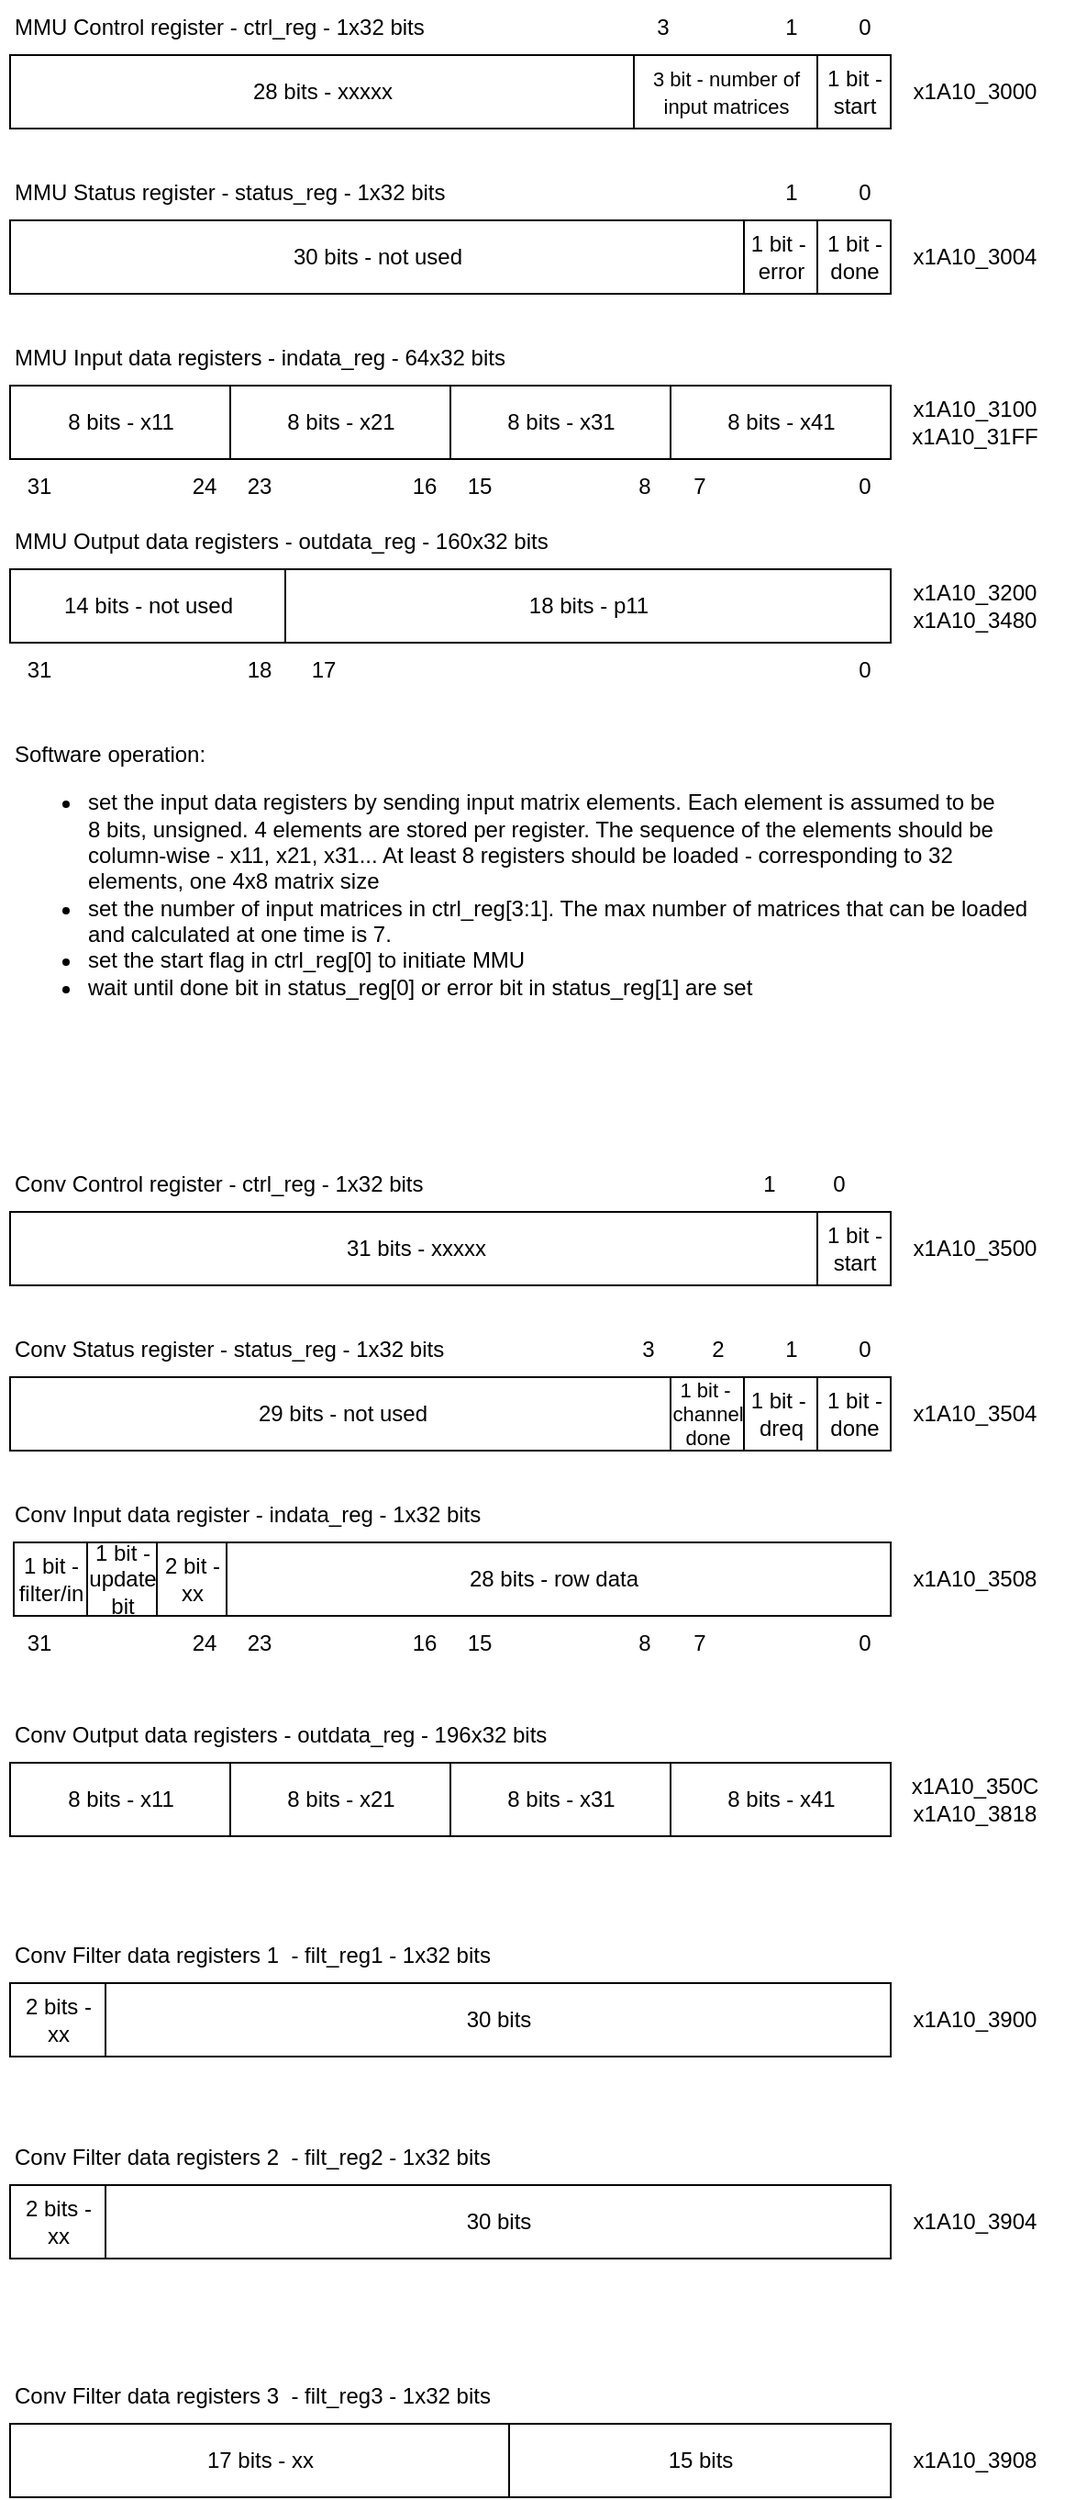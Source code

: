 <mxfile version="24.4.13" type="github" pages="6">
  <diagram name="APB MMU and Conv RegMap" id="DrLnBsjFnaRuIujhH_x-">
    <mxGraphModel dx="1195" dy="703" grid="1" gridSize="10" guides="1" tooltips="1" connect="1" arrows="1" fold="1" page="1" pageScale="1" pageWidth="1100" pageHeight="1700" math="0" shadow="0">
      <root>
        <mxCell id="0" />
        <mxCell id="1" parent="0" />
        <mxCell id="X3KNa_CepXRgLISpwKy6-1" value="8 bits - x11" style="rounded=0;whiteSpace=wrap;html=1;" parent="1" vertex="1">
          <mxGeometry x="281.5" y="230" width="120" height="40" as="geometry" />
        </mxCell>
        <mxCell id="X3KNa_CepXRgLISpwKy6-2" value="8 bits - x21" style="rounded=0;whiteSpace=wrap;html=1;" parent="1" vertex="1">
          <mxGeometry x="401.5" y="230" width="120" height="40" as="geometry" />
        </mxCell>
        <mxCell id="X3KNa_CepXRgLISpwKy6-3" value="8 bits - x31" style="rounded=0;whiteSpace=wrap;html=1;" parent="1" vertex="1">
          <mxGeometry x="521.5" y="230" width="120" height="40" as="geometry" />
        </mxCell>
        <mxCell id="X3KNa_CepXRgLISpwKy6-4" value="8 bits - x41" style="rounded=0;whiteSpace=wrap;html=1;" parent="1" vertex="1">
          <mxGeometry x="641.5" y="230" width="120" height="40" as="geometry" />
        </mxCell>
        <mxCell id="X3KNa_CepXRgLISpwKy6-5" value="MMU Input data registers - indata_reg - 64x32 bits" style="text;html=1;align=left;verticalAlign=middle;resizable=0;points=[];autosize=1;strokeColor=none;fillColor=none;" parent="1" vertex="1">
          <mxGeometry x="281.5" y="200" width="290" height="30" as="geometry" />
        </mxCell>
        <mxCell id="X3KNa_CepXRgLISpwKy6-6" value="&lt;div&gt;x1A10_3100&lt;/div&gt;&lt;div&gt;x1A10_31FF&lt;/div&gt;" style="text;html=1;align=center;verticalAlign=middle;resizable=0;points=[];autosize=1;strokeColor=none;fillColor=none;" parent="1" vertex="1">
          <mxGeometry x="761.5" y="230" width="90" height="40" as="geometry" />
        </mxCell>
        <mxCell id="X3KNa_CepXRgLISpwKy6-7" value="28 bits - xxxxx" style="rounded=0;whiteSpace=wrap;html=1;" parent="1" vertex="1">
          <mxGeometry x="281.5" y="50" width="340" height="40" as="geometry" />
        </mxCell>
        <mxCell id="X3KNa_CepXRgLISpwKy6-8" value="&lt;font style=&quot;font-size: 11px;&quot;&gt;3 bit - number of input matrices&lt;br&gt;&lt;/font&gt;" style="rounded=0;whiteSpace=wrap;html=1;" parent="1" vertex="1">
          <mxGeometry x="621.5" y="50" width="100" height="40" as="geometry" />
        </mxCell>
        <mxCell id="X3KNa_CepXRgLISpwKy6-9" value="1 bit - start" style="rounded=0;whiteSpace=wrap;html=1;" parent="1" vertex="1">
          <mxGeometry x="721.5" y="50" width="40" height="40" as="geometry" />
        </mxCell>
        <mxCell id="X3KNa_CepXRgLISpwKy6-10" value="MMU Control register - ctrl_reg - 1x32 bits" style="text;html=1;align=left;verticalAlign=middle;resizable=0;points=[];autosize=1;strokeColor=none;fillColor=none;" parent="1" vertex="1">
          <mxGeometry x="281.5" y="20" width="250" height="30" as="geometry" />
        </mxCell>
        <mxCell id="X3KNa_CepXRgLISpwKy6-11" value="&lt;div&gt;x1A10_3000&lt;/div&gt;" style="text;html=1;align=center;verticalAlign=middle;resizable=0;points=[];autosize=1;strokeColor=none;fillColor=none;" parent="1" vertex="1">
          <mxGeometry x="761.5" y="55" width="90" height="30" as="geometry" />
        </mxCell>
        <mxCell id="X3KNa_CepXRgLISpwKy6-12" value="30 bits - not used" style="rounded=0;whiteSpace=wrap;html=1;" parent="1" vertex="1">
          <mxGeometry x="281.5" y="140" width="400" height="40" as="geometry" />
        </mxCell>
        <mxCell id="X3KNa_CepXRgLISpwKy6-13" value="&lt;div&gt;1 bit -&amp;nbsp;&lt;/div&gt;&lt;div&gt;error&lt;/div&gt;" style="rounded=0;whiteSpace=wrap;html=1;" parent="1" vertex="1">
          <mxGeometry x="681.5" y="140" width="40" height="40" as="geometry" />
        </mxCell>
        <mxCell id="X3KNa_CepXRgLISpwKy6-14" value="1 bit - done" style="rounded=0;whiteSpace=wrap;html=1;" parent="1" vertex="1">
          <mxGeometry x="721.5" y="140" width="40" height="40" as="geometry" />
        </mxCell>
        <mxCell id="X3KNa_CepXRgLISpwKy6-15" value="MMU Status register - status_reg - 1x32 bits" style="text;html=1;align=left;verticalAlign=middle;resizable=0;points=[];autosize=1;strokeColor=none;fillColor=none;" parent="1" vertex="1">
          <mxGeometry x="281.5" y="110" width="260" height="30" as="geometry" />
        </mxCell>
        <mxCell id="X3KNa_CepXRgLISpwKy6-16" value="&lt;div&gt;x1A10_3004&lt;/div&gt;" style="text;html=1;align=center;verticalAlign=middle;resizable=0;points=[];autosize=1;strokeColor=none;fillColor=none;" parent="1" vertex="1">
          <mxGeometry x="761.5" y="145" width="90" height="30" as="geometry" />
        </mxCell>
        <mxCell id="X3KNa_CepXRgLISpwKy6-17" value="0" style="text;html=1;align=center;verticalAlign=middle;resizable=0;points=[];autosize=1;strokeColor=none;fillColor=none;" parent="1" vertex="1">
          <mxGeometry x="731.5" y="270" width="30" height="30" as="geometry" />
        </mxCell>
        <mxCell id="X3KNa_CepXRgLISpwKy6-18" value="7" style="text;html=1;align=center;verticalAlign=middle;resizable=0;points=[];autosize=1;strokeColor=none;fillColor=none;" parent="1" vertex="1">
          <mxGeometry x="641.5" y="270" width="30" height="30" as="geometry" />
        </mxCell>
        <mxCell id="X3KNa_CepXRgLISpwKy6-19" value="15" style="text;html=1;align=center;verticalAlign=middle;resizable=0;points=[];autosize=1;strokeColor=none;fillColor=none;" parent="1" vertex="1">
          <mxGeometry x="516.5" y="270" width="40" height="30" as="geometry" />
        </mxCell>
        <mxCell id="X3KNa_CepXRgLISpwKy6-20" value="8" style="text;html=1;align=center;verticalAlign=middle;resizable=0;points=[];autosize=1;strokeColor=none;fillColor=none;" parent="1" vertex="1">
          <mxGeometry x="611.5" y="270" width="30" height="30" as="geometry" />
        </mxCell>
        <mxCell id="X3KNa_CepXRgLISpwKy6-21" value="23" style="text;html=1;align=center;verticalAlign=middle;resizable=0;points=[];autosize=1;strokeColor=none;fillColor=none;" parent="1" vertex="1">
          <mxGeometry x="396.5" y="270" width="40" height="30" as="geometry" />
        </mxCell>
        <mxCell id="X3KNa_CepXRgLISpwKy6-22" value="16" style="text;html=1;align=center;verticalAlign=middle;resizable=0;points=[];autosize=1;strokeColor=none;fillColor=none;" parent="1" vertex="1">
          <mxGeometry x="486.5" y="270" width="40" height="30" as="geometry" />
        </mxCell>
        <mxCell id="X3KNa_CepXRgLISpwKy6-23" value="31" style="text;html=1;align=center;verticalAlign=middle;resizable=0;points=[];autosize=1;strokeColor=none;fillColor=none;" parent="1" vertex="1">
          <mxGeometry x="276.5" y="270" width="40" height="30" as="geometry" />
        </mxCell>
        <mxCell id="X3KNa_CepXRgLISpwKy6-24" value="24" style="text;html=1;align=center;verticalAlign=middle;resizable=0;points=[];autosize=1;strokeColor=none;fillColor=none;" parent="1" vertex="1">
          <mxGeometry x="366.5" y="270" width="40" height="30" as="geometry" />
        </mxCell>
        <mxCell id="X3KNa_CepXRgLISpwKy6-25" value="0" style="text;html=1;align=center;verticalAlign=middle;resizable=0;points=[];autosize=1;strokeColor=none;fillColor=none;" parent="1" vertex="1">
          <mxGeometry x="731.5" y="20" width="30" height="30" as="geometry" />
        </mxCell>
        <mxCell id="X3KNa_CepXRgLISpwKy6-26" value="1" style="text;html=1;align=center;verticalAlign=middle;resizable=0;points=[];autosize=1;strokeColor=none;fillColor=none;" parent="1" vertex="1">
          <mxGeometry x="691.5" y="20" width="30" height="30" as="geometry" />
        </mxCell>
        <mxCell id="X3KNa_CepXRgLISpwKy6-27" value="3" style="text;html=1;align=center;verticalAlign=middle;resizable=0;points=[];autosize=1;strokeColor=none;fillColor=none;" parent="1" vertex="1">
          <mxGeometry x="621.5" y="20" width="30" height="30" as="geometry" />
        </mxCell>
        <mxCell id="X3KNa_CepXRgLISpwKy6-28" value="0" style="text;html=1;align=center;verticalAlign=middle;resizable=0;points=[];autosize=1;strokeColor=none;fillColor=none;" parent="1" vertex="1">
          <mxGeometry x="731.5" y="110" width="30" height="30" as="geometry" />
        </mxCell>
        <mxCell id="X3KNa_CepXRgLISpwKy6-29" value="1" style="text;html=1;align=center;verticalAlign=middle;resizable=0;points=[];autosize=1;strokeColor=none;fillColor=none;" parent="1" vertex="1">
          <mxGeometry x="691.5" y="110" width="30" height="30" as="geometry" />
        </mxCell>
        <mxCell id="X3KNa_CepXRgLISpwKy6-30" value="14 bits - not used" style="rounded=0;whiteSpace=wrap;html=1;" parent="1" vertex="1">
          <mxGeometry x="281.5" y="330" width="150" height="40" as="geometry" />
        </mxCell>
        <mxCell id="X3KNa_CepXRgLISpwKy6-31" value="18 bits - p11" style="rounded=0;whiteSpace=wrap;html=1;" parent="1" vertex="1">
          <mxGeometry x="431.5" y="330" width="330" height="40" as="geometry" />
        </mxCell>
        <mxCell id="X3KNa_CepXRgLISpwKy6-32" value="MMU Output data registers - outdata_reg - 160x32 bits" style="text;html=1;align=left;verticalAlign=middle;resizable=0;points=[];autosize=1;strokeColor=none;fillColor=none;" parent="1" vertex="1">
          <mxGeometry x="281.5" y="300" width="310" height="30" as="geometry" />
        </mxCell>
        <mxCell id="X3KNa_CepXRgLISpwKy6-33" value="&lt;div&gt;x1A10_3200&lt;/div&gt;&lt;div&gt;x1A10_3480&lt;/div&gt;" style="text;html=1;align=center;verticalAlign=middle;resizable=0;points=[];autosize=1;strokeColor=none;fillColor=none;" parent="1" vertex="1">
          <mxGeometry x="761.5" y="330" width="90" height="40" as="geometry" />
        </mxCell>
        <mxCell id="X3KNa_CepXRgLISpwKy6-34" value="0" style="text;html=1;align=center;verticalAlign=middle;resizable=0;points=[];autosize=1;strokeColor=none;fillColor=none;" parent="1" vertex="1">
          <mxGeometry x="731.5" y="370" width="30" height="30" as="geometry" />
        </mxCell>
        <mxCell id="X3KNa_CepXRgLISpwKy6-35" value="18" style="text;html=1;align=center;verticalAlign=middle;resizable=0;points=[];autosize=1;strokeColor=none;fillColor=none;" parent="1" vertex="1">
          <mxGeometry x="396.5" y="370" width="40" height="30" as="geometry" />
        </mxCell>
        <mxCell id="X3KNa_CepXRgLISpwKy6-36" value="17" style="text;html=1;align=center;verticalAlign=middle;resizable=0;points=[];autosize=1;strokeColor=none;fillColor=none;" parent="1" vertex="1">
          <mxGeometry x="431.5" y="370" width="40" height="30" as="geometry" />
        </mxCell>
        <mxCell id="X3KNa_CepXRgLISpwKy6-37" value="31" style="text;html=1;align=center;verticalAlign=middle;resizable=0;points=[];autosize=1;strokeColor=none;fillColor=none;" parent="1" vertex="1">
          <mxGeometry x="276.5" y="370" width="40" height="30" as="geometry" />
        </mxCell>
        <mxCell id="X3KNa_CepXRgLISpwKy6-38" value="&lt;div&gt;Software operation:&lt;/div&gt;&lt;div&gt;&lt;ul&gt;&lt;li&gt;set the input data registers by sending input matrix elements. Each element is assumed to be&lt;br&gt;8 bits, unsigned. 4 elements are stored per register. The sequence of the elements should be&lt;br&gt;column-wise - x11, x21, x31... At least 8 registers should be loaded - corresponding to 32 &lt;br&gt;elements, one 4x8 matrix size&lt;br&gt;&lt;/li&gt;&lt;li&gt;set the number of input matrices in ctrl_reg[3:1]. The max number of matrices that can be loaded&lt;br&gt;and calculated at one time is 7.&lt;/li&gt;&lt;li&gt;set the start flag in ctrl_reg[0] to initiate MMU&lt;br&gt;&lt;/li&gt;&lt;li&gt;wait until done bit in status_reg[0] or error bit in status_reg[1] are set&lt;br&gt;&lt;/li&gt;&lt;/ul&gt;&lt;/div&gt;" style="text;html=1;align=left;verticalAlign=middle;resizable=0;points=[];autosize=1;strokeColor=none;fillColor=none;" parent="1" vertex="1">
          <mxGeometry x="281.5" y="410" width="580" height="180" as="geometry" />
        </mxCell>
        <mxCell id="0osnXs_Zn_U0B0LhuxgP-1" value="28 bits - row data" style="rounded=0;whiteSpace=wrap;html=1;" parent="1" vertex="1">
          <mxGeometry x="393.5" y="860" width="368" height="40" as="geometry" />
        </mxCell>
        <mxCell id="0osnXs_Zn_U0B0LhuxgP-3" value="1 bit - filter/in" style="rounded=0;whiteSpace=wrap;html=1;" parent="1" vertex="1">
          <mxGeometry x="283.5" y="860" width="40" height="40" as="geometry" />
        </mxCell>
        <mxCell id="0osnXs_Zn_U0B0LhuxgP-4" value="1 bit - update bit" style="rounded=0;whiteSpace=wrap;html=1;" parent="1" vertex="1">
          <mxGeometry x="323.5" y="860" width="38" height="40" as="geometry" />
        </mxCell>
        <mxCell id="0osnXs_Zn_U0B0LhuxgP-5" value="Conv Input data register - indata_reg - 1x32 bits" style="text;html=1;align=left;verticalAlign=middle;resizable=0;points=[];autosize=1;strokeColor=none;fillColor=none;" parent="1" vertex="1">
          <mxGeometry x="281.5" y="830" width="280" height="30" as="geometry" />
        </mxCell>
        <mxCell id="0osnXs_Zn_U0B0LhuxgP-6" value="&lt;div&gt;x1A10_3508&lt;/div&gt;" style="text;html=1;align=center;verticalAlign=middle;resizable=0;points=[];autosize=1;strokeColor=none;fillColor=none;" parent="1" vertex="1">
          <mxGeometry x="761.5" y="865" width="90" height="30" as="geometry" />
        </mxCell>
        <mxCell id="0osnXs_Zn_U0B0LhuxgP-7" value="31 bits - xxxxx" style="rounded=0;whiteSpace=wrap;html=1;" parent="1" vertex="1">
          <mxGeometry x="281.5" y="680" width="442" height="40" as="geometry" />
        </mxCell>
        <mxCell id="0osnXs_Zn_U0B0LhuxgP-9" value="1 bit - start" style="rounded=0;whiteSpace=wrap;html=1;" parent="1" vertex="1">
          <mxGeometry x="721.5" y="680" width="40" height="40" as="geometry" />
        </mxCell>
        <mxCell id="0osnXs_Zn_U0B0LhuxgP-10" value="Conv Control register - ctrl_reg - 1x32 bits" style="text;html=1;align=left;verticalAlign=middle;resizable=0;points=[];autosize=1;strokeColor=none;fillColor=none;" parent="1" vertex="1">
          <mxGeometry x="281.5" y="650" width="250" height="30" as="geometry" />
        </mxCell>
        <mxCell id="0osnXs_Zn_U0B0LhuxgP-11" value="&lt;div&gt;x1A10_3500&lt;/div&gt;" style="text;html=1;align=center;verticalAlign=middle;resizable=0;points=[];autosize=1;strokeColor=none;fillColor=none;" parent="1" vertex="1">
          <mxGeometry x="761.5" y="685" width="90" height="30" as="geometry" />
        </mxCell>
        <mxCell id="0osnXs_Zn_U0B0LhuxgP-12" value="29 bits - not used" style="rounded=0;whiteSpace=wrap;html=1;" parent="1" vertex="1">
          <mxGeometry x="281.5" y="770" width="362" height="40" as="geometry" />
        </mxCell>
        <mxCell id="0osnXs_Zn_U0B0LhuxgP-13" value="&lt;div&gt;1 bit -&amp;nbsp;&lt;/div&gt;&lt;div&gt;dreq&lt;/div&gt;" style="rounded=0;whiteSpace=wrap;html=1;" parent="1" vertex="1">
          <mxGeometry x="681.5" y="770" width="40" height="40" as="geometry" />
        </mxCell>
        <mxCell id="0osnXs_Zn_U0B0LhuxgP-14" value="1 bit - done" style="rounded=0;whiteSpace=wrap;html=1;" parent="1" vertex="1">
          <mxGeometry x="721.5" y="770" width="40" height="40" as="geometry" />
        </mxCell>
        <mxCell id="0osnXs_Zn_U0B0LhuxgP-15" value="Conv Status register - status_reg - 1x32 bits" style="text;html=1;align=left;verticalAlign=middle;resizable=0;points=[];autosize=1;strokeColor=none;fillColor=none;" parent="1" vertex="1">
          <mxGeometry x="281.5" y="740" width="260" height="30" as="geometry" />
        </mxCell>
        <mxCell id="0osnXs_Zn_U0B0LhuxgP-16" value="&lt;div&gt;x1A10_3504&lt;/div&gt;" style="text;html=1;align=center;verticalAlign=middle;resizable=0;points=[];autosize=1;strokeColor=none;fillColor=none;" parent="1" vertex="1">
          <mxGeometry x="761.5" y="775" width="90" height="30" as="geometry" />
        </mxCell>
        <mxCell id="0osnXs_Zn_U0B0LhuxgP-17" value="0" style="text;html=1;align=center;verticalAlign=middle;resizable=0;points=[];autosize=1;strokeColor=none;fillColor=none;" parent="1" vertex="1">
          <mxGeometry x="731.5" y="900" width="30" height="30" as="geometry" />
        </mxCell>
        <mxCell id="0osnXs_Zn_U0B0LhuxgP-18" value="7" style="text;html=1;align=center;verticalAlign=middle;resizable=0;points=[];autosize=1;strokeColor=none;fillColor=none;" parent="1" vertex="1">
          <mxGeometry x="641.5" y="900" width="30" height="30" as="geometry" />
        </mxCell>
        <mxCell id="0osnXs_Zn_U0B0LhuxgP-19" value="15" style="text;html=1;align=center;verticalAlign=middle;resizable=0;points=[];autosize=1;strokeColor=none;fillColor=none;" parent="1" vertex="1">
          <mxGeometry x="516.5" y="900" width="40" height="30" as="geometry" />
        </mxCell>
        <mxCell id="0osnXs_Zn_U0B0LhuxgP-20" value="8" style="text;html=1;align=center;verticalAlign=middle;resizable=0;points=[];autosize=1;strokeColor=none;fillColor=none;" parent="1" vertex="1">
          <mxGeometry x="611.5" y="900" width="30" height="30" as="geometry" />
        </mxCell>
        <mxCell id="0osnXs_Zn_U0B0LhuxgP-21" value="23" style="text;html=1;align=center;verticalAlign=middle;resizable=0;points=[];autosize=1;strokeColor=none;fillColor=none;" parent="1" vertex="1">
          <mxGeometry x="396.5" y="900" width="40" height="30" as="geometry" />
        </mxCell>
        <mxCell id="0osnXs_Zn_U0B0LhuxgP-22" value="16" style="text;html=1;align=center;verticalAlign=middle;resizable=0;points=[];autosize=1;strokeColor=none;fillColor=none;" parent="1" vertex="1">
          <mxGeometry x="486.5" y="900" width="40" height="30" as="geometry" />
        </mxCell>
        <mxCell id="0osnXs_Zn_U0B0LhuxgP-23" value="31" style="text;html=1;align=center;verticalAlign=middle;resizable=0;points=[];autosize=1;strokeColor=none;fillColor=none;" parent="1" vertex="1">
          <mxGeometry x="276.5" y="900" width="40" height="30" as="geometry" />
        </mxCell>
        <mxCell id="0osnXs_Zn_U0B0LhuxgP-24" value="24" style="text;html=1;align=center;verticalAlign=middle;resizable=0;points=[];autosize=1;strokeColor=none;fillColor=none;" parent="1" vertex="1">
          <mxGeometry x="366.5" y="900" width="40" height="30" as="geometry" />
        </mxCell>
        <mxCell id="0osnXs_Zn_U0B0LhuxgP-25" value="0" style="text;html=1;align=center;verticalAlign=middle;resizable=0;points=[];autosize=1;strokeColor=none;fillColor=none;" parent="1" vertex="1">
          <mxGeometry x="718" y="650" width="30" height="30" as="geometry" />
        </mxCell>
        <mxCell id="0osnXs_Zn_U0B0LhuxgP-26" value="1" style="text;html=1;align=center;verticalAlign=middle;resizable=0;points=[];autosize=1;strokeColor=none;fillColor=none;" parent="1" vertex="1">
          <mxGeometry x="680" y="650" width="30" height="30" as="geometry" />
        </mxCell>
        <mxCell id="0osnXs_Zn_U0B0LhuxgP-28" value="0" style="text;html=1;align=center;verticalAlign=middle;resizable=0;points=[];autosize=1;strokeColor=none;fillColor=none;" parent="1" vertex="1">
          <mxGeometry x="731.5" y="740" width="30" height="30" as="geometry" />
        </mxCell>
        <mxCell id="0osnXs_Zn_U0B0LhuxgP-29" value="1" style="text;html=1;align=center;verticalAlign=middle;resizable=0;points=[];autosize=1;strokeColor=none;fillColor=none;" parent="1" vertex="1">
          <mxGeometry x="691.5" y="740" width="30" height="30" as="geometry" />
        </mxCell>
        <mxCell id="0osnXs_Zn_U0B0LhuxgP-32" value="Conv Output data registers - outdata_reg - 196x32 bits" style="text;html=1;align=left;verticalAlign=middle;resizable=0;points=[];autosize=1;strokeColor=none;fillColor=none;" parent="1" vertex="1">
          <mxGeometry x="281.5" y="950" width="310" height="30" as="geometry" />
        </mxCell>
        <mxCell id="vCotL9Kl9GbVIRL2TXpC-1" value="&lt;div style=&quot;font-size: 11px;&quot;&gt;&lt;font style=&quot;font-size: 11px;&quot;&gt;1 bit -&amp;nbsp;&lt;/font&gt;&lt;/div&gt;&lt;div style=&quot;font-size: 11px;&quot;&gt;&lt;font style=&quot;font-size: 11px;&quot;&gt;channel done&lt;font style=&quot;font-size: 11px;&quot;&gt;&lt;br&gt;&lt;/font&gt;&lt;/font&gt;&lt;/div&gt;" style="rounded=0;whiteSpace=wrap;html=1;" parent="1" vertex="1">
          <mxGeometry x="641.5" y="770" width="40" height="40" as="geometry" />
        </mxCell>
        <mxCell id="vCotL9Kl9GbVIRL2TXpC-2" value="2" style="text;html=1;align=center;verticalAlign=middle;resizable=0;points=[];autosize=1;strokeColor=none;fillColor=none;" parent="1" vertex="1">
          <mxGeometry x="651.5" y="740" width="30" height="30" as="geometry" />
        </mxCell>
        <mxCell id="vCotL9Kl9GbVIRL2TXpC-3" value="3" style="text;html=1;align=center;verticalAlign=middle;resizable=0;points=[];autosize=1;strokeColor=none;fillColor=none;" parent="1" vertex="1">
          <mxGeometry x="613.5" y="740" width="30" height="30" as="geometry" />
        </mxCell>
        <mxCell id="ifDxqeAG2rDj-_PrVtmx-1" value="2 bit -xx" style="rounded=0;whiteSpace=wrap;html=1;" parent="1" vertex="1">
          <mxGeometry x="361.5" y="860" width="38" height="40" as="geometry" />
        </mxCell>
        <mxCell id="ifDxqeAG2rDj-_PrVtmx-3" value="8 bits - x11" style="rounded=0;whiteSpace=wrap;html=1;" parent="1" vertex="1">
          <mxGeometry x="281.5" y="980" width="120" height="40" as="geometry" />
        </mxCell>
        <mxCell id="ifDxqeAG2rDj-_PrVtmx-4" value="8 bits - x21" style="rounded=0;whiteSpace=wrap;html=1;" parent="1" vertex="1">
          <mxGeometry x="401.5" y="980" width="120" height="40" as="geometry" />
        </mxCell>
        <mxCell id="ifDxqeAG2rDj-_PrVtmx-5" value="8 bits - x31" style="rounded=0;whiteSpace=wrap;html=1;" parent="1" vertex="1">
          <mxGeometry x="521.5" y="980" width="120" height="40" as="geometry" />
        </mxCell>
        <mxCell id="ifDxqeAG2rDj-_PrVtmx-6" value="8 bits - x41" style="rounded=0;whiteSpace=wrap;html=1;" parent="1" vertex="1">
          <mxGeometry x="641.5" y="980" width="120" height="40" as="geometry" />
        </mxCell>
        <mxCell id="ifDxqeAG2rDj-_PrVtmx-7" value="&lt;div&gt;x1A10_350C&lt;/div&gt;&lt;div&gt;x1A10_3818&lt;/div&gt;" style="text;html=1;align=center;verticalAlign=middle;resizable=0;points=[];autosize=1;strokeColor=none;fillColor=none;" parent="1" vertex="1">
          <mxGeometry x="761.5" y="980" width="90" height="40" as="geometry" />
        </mxCell>
        <mxCell id="kDaMn_iVS5KcnLKDqaFj-1" value="Conv Filter data registers 1&amp;nbsp; - filt_reg1 - 1x32 bits" style="text;html=1;align=left;verticalAlign=middle;resizable=0;points=[];autosize=1;strokeColor=none;fillColor=none;" parent="1" vertex="1">
          <mxGeometry x="281.5" y="1070" width="280" height="30" as="geometry" />
        </mxCell>
        <mxCell id="kDaMn_iVS5KcnLKDqaFj-2" value="2 bits - xx" style="rounded=0;whiteSpace=wrap;html=1;" parent="1" vertex="1">
          <mxGeometry x="281.5" y="1100" width="52" height="40" as="geometry" />
        </mxCell>
        <mxCell id="kDaMn_iVS5KcnLKDqaFj-5" value="30 bits" style="rounded=0;whiteSpace=wrap;html=1;" parent="1" vertex="1">
          <mxGeometry x="333.5" y="1100" width="428" height="40" as="geometry" />
        </mxCell>
        <mxCell id="kDaMn_iVS5KcnLKDqaFj-6" value="x1A10_3900" style="text;html=1;align=center;verticalAlign=middle;resizable=0;points=[];autosize=1;strokeColor=none;fillColor=none;" parent="1" vertex="1">
          <mxGeometry x="761.5" y="1105" width="90" height="30" as="geometry" />
        </mxCell>
        <mxCell id="kDaMn_iVS5KcnLKDqaFj-7" value="Conv Filter data registers 2&amp;nbsp; - filt_reg2 - 1x32 bits" style="text;html=1;align=left;verticalAlign=middle;resizable=0;points=[];autosize=1;strokeColor=none;fillColor=none;" parent="1" vertex="1">
          <mxGeometry x="281.5" y="1180" width="280" height="30" as="geometry" />
        </mxCell>
        <mxCell id="kDaMn_iVS5KcnLKDqaFj-8" value="2 bits - xx" style="rounded=0;whiteSpace=wrap;html=1;" parent="1" vertex="1">
          <mxGeometry x="281.5" y="1210" width="52" height="40" as="geometry" />
        </mxCell>
        <mxCell id="kDaMn_iVS5KcnLKDqaFj-9" value="30 bits" style="rounded=0;whiteSpace=wrap;html=1;" parent="1" vertex="1">
          <mxGeometry x="333.5" y="1210" width="428" height="40" as="geometry" />
        </mxCell>
        <mxCell id="kDaMn_iVS5KcnLKDqaFj-10" value="x1A10_3904" style="text;html=1;align=center;verticalAlign=middle;resizable=0;points=[];autosize=1;strokeColor=none;fillColor=none;" parent="1" vertex="1">
          <mxGeometry x="761.5" y="1215" width="90" height="30" as="geometry" />
        </mxCell>
        <mxCell id="kDaMn_iVS5KcnLKDqaFj-11" value="Conv Filter data registers 3&amp;nbsp; - filt_reg3 - 1x32 bits" style="text;html=1;align=left;verticalAlign=middle;resizable=0;points=[];autosize=1;strokeColor=none;fillColor=none;" parent="1" vertex="1">
          <mxGeometry x="281.5" y="1310" width="280" height="30" as="geometry" />
        </mxCell>
        <mxCell id="kDaMn_iVS5KcnLKDqaFj-12" value="17 bits - xx" style="rounded=0;whiteSpace=wrap;html=1;" parent="1" vertex="1">
          <mxGeometry x="281.5" y="1340" width="272" height="40" as="geometry" />
        </mxCell>
        <mxCell id="kDaMn_iVS5KcnLKDqaFj-13" value="15 bits" style="rounded=0;whiteSpace=wrap;html=1;" parent="1" vertex="1">
          <mxGeometry x="553.5" y="1340" width="208" height="40" as="geometry" />
        </mxCell>
        <mxCell id="kDaMn_iVS5KcnLKDqaFj-14" value="x1A10_3908" style="text;html=1;align=center;verticalAlign=middle;resizable=0;points=[];autosize=1;strokeColor=none;fillColor=none;" parent="1" vertex="1">
          <mxGeometry x="761.5" y="1345" width="90" height="30" as="geometry" />
        </mxCell>
      </root>
    </mxGraphModel>
  </diagram>
  <diagram id="yuAJjKsihgLR2WHk-iYW" name="APB MMU ASMD">
    <mxGraphModel dx="1434" dy="844" grid="1" gridSize="10" guides="1" tooltips="1" connect="1" arrows="1" fold="1" page="1" pageScale="1" pageWidth="1100" pageHeight="1700" math="0" shadow="0">
      <root>
        <mxCell id="0" />
        <mxCell id="1" parent="0" />
        <mxCell id="yRJuxaQGWPEz4xb_f1gG-1" value="" style="rounded=0;whiteSpace=wrap;html=1;fillColor=none;dashed=1;" parent="1" vertex="1">
          <mxGeometry x="490" y="698.5" width="350" height="273" as="geometry" />
        </mxCell>
        <mxCell id="yRJuxaQGWPEz4xb_f1gG-2" value="" style="rounded=0;whiteSpace=wrap;html=1;fillColor=none;dashed=1;" parent="1" vertex="1">
          <mxGeometry x="490" y="260" width="290" height="420" as="geometry" />
        </mxCell>
        <mxCell id="yRJuxaQGWPEz4xb_f1gG-3" value="" style="rounded=0;whiteSpace=wrap;html=1;fillColor=none;dashed=1;" parent="1" vertex="1">
          <mxGeometry x="44" y="30" width="406" height="250" as="geometry" />
        </mxCell>
        <mxCell id="yRJuxaQGWPEz4xb_f1gG-4" value="" style="rounded=0;whiteSpace=wrap;html=1;fillColor=none;dashed=1;" parent="1" vertex="1">
          <mxGeometry x="44" y="320" width="406" height="260" as="geometry" />
        </mxCell>
        <mxCell id="yRJuxaQGWPEz4xb_f1gG-5" value="" style="rounded=0;whiteSpace=wrap;html=1;fillColor=none;dashed=1;" parent="1" vertex="1">
          <mxGeometry x="44" y="600" width="406" height="470" as="geometry" />
        </mxCell>
        <mxCell id="yRJuxaQGWPEz4xb_f1gG-6" value="" style="edgeStyle=orthogonalEdgeStyle;rounded=0;orthogonalLoop=1;jettySize=auto;html=1;" parent="1" source="yRJuxaQGWPEz4xb_f1gG-7" target="yRJuxaQGWPEz4xb_f1gG-10" edge="1">
          <mxGeometry relative="1" as="geometry" />
        </mxCell>
        <mxCell id="yRJuxaQGWPEz4xb_f1gG-7" value="&lt;div&gt;valid_input &amp;lt;= &#39;0&#39;&lt;/div&gt;&lt;div&gt;read_ram &amp;lt;= &#39;0&#39;&lt;/div&gt;&lt;div&gt;cnt &amp;lt;= &#39;0&#39;&lt;/div&gt;&lt;div&gt;input_data &amp;lt;= &#39;0&#39;&lt;/div&gt;&lt;div&gt;num_mat &amp;lt;= ctrl_reg[3:1]&lt;/div&gt;&lt;div&gt;clear_start_bit = 0&lt;br&gt;&lt;/div&gt;" style="rounded=0;whiteSpace=wrap;html=1;" parent="1" vertex="1">
          <mxGeometry x="177" y="47" width="154" height="100" as="geometry" />
        </mxCell>
        <mxCell id="yRJuxaQGWPEz4xb_f1gG-8" value="" style="edgeStyle=orthogonalEdgeStyle;rounded=0;orthogonalLoop=1;jettySize=auto;html=1;" parent="1" source="yRJuxaQGWPEz4xb_f1gG-10" target="yRJuxaQGWPEz4xb_f1gG-12" edge="1">
          <mxGeometry relative="1" as="geometry" />
        </mxCell>
        <mxCell id="yRJuxaQGWPEz4xb_f1gG-9" value="True" style="edgeLabel;html=1;align=center;verticalAlign=middle;resizable=0;points=[];" parent="yRJuxaQGWPEz4xb_f1gG-8" connectable="0" vertex="1">
          <mxGeometry x="-0.229" y="-2" relative="1" as="geometry">
            <mxPoint as="offset" />
          </mxGeometry>
        </mxCell>
        <mxCell id="yRJuxaQGWPEz4xb_f1gG-10" value="ctrl_reg[0] == &#39;1&#39; &amp;amp;&amp;amp; num_mat != 0" style="shape=hexagon;perimeter=hexagonPerimeter2;whiteSpace=wrap;html=1;fixedSize=1;rounded=0;" parent="1" vertex="1">
          <mxGeometry x="191.5" y="197" width="125" height="70" as="geometry" />
        </mxCell>
        <mxCell id="yRJuxaQGWPEz4xb_f1gG-11" value="" style="edgeStyle=orthogonalEdgeStyle;rounded=0;orthogonalLoop=1;jettySize=auto;html=1;" parent="1" source="yRJuxaQGWPEz4xb_f1gG-12" target="yRJuxaQGWPEz4xb_f1gG-17" edge="1">
          <mxGeometry relative="1" as="geometry" />
        </mxCell>
        <mxCell id="yRJuxaQGWPEz4xb_f1gG-12" value="&lt;div&gt;valid_input &amp;lt;= &#39;1&#39;&lt;/div&gt;&lt;div&gt;read_ram &amp;lt;= &#39;0&#39;&lt;/div&gt;&lt;div&gt;input_data &amp;lt;= indata_reg[cnt_reg[7:2]][(24-(cnt_reg[1:0]&amp;lt;&amp;lt;3)) +: 8]&lt;/div&gt;&lt;div&gt;clear_start_bit = 1&lt;br&gt;&lt;/div&gt;&lt;div&gt;cnt++&lt;br&gt;&lt;/div&gt;" style="whiteSpace=wrap;html=1;rounded=0;" parent="1" vertex="1">
          <mxGeometry x="69" y="350" width="370" height="87" as="geometry" />
        </mxCell>
        <mxCell id="yRJuxaQGWPEz4xb_f1gG-13" style="edgeStyle=orthogonalEdgeStyle;rounded=0;orthogonalLoop=1;jettySize=auto;html=1;entryX=0;entryY=0.5;entryDx=0;entryDy=0;" parent="1" source="yRJuxaQGWPEz4xb_f1gG-17" target="yRJuxaQGWPEz4xb_f1gG-12" edge="1">
          <mxGeometry relative="1" as="geometry">
            <Array as="points">
              <mxPoint x="49" y="512" />
              <mxPoint x="49" y="394" />
            </Array>
          </mxGeometry>
        </mxCell>
        <mxCell id="yRJuxaQGWPEz4xb_f1gG-14" value="False" style="edgeLabel;html=1;align=center;verticalAlign=middle;resizable=0;points=[];" parent="yRJuxaQGWPEz4xb_f1gG-13" connectable="0" vertex="1">
          <mxGeometry x="-0.607" y="4" relative="1" as="geometry">
            <mxPoint as="offset" />
          </mxGeometry>
        </mxCell>
        <mxCell id="yRJuxaQGWPEz4xb_f1gG-15" value="" style="edgeStyle=orthogonalEdgeStyle;rounded=0;orthogonalLoop=1;jettySize=auto;html=1;" parent="1" source="yRJuxaQGWPEz4xb_f1gG-17" target="yRJuxaQGWPEz4xb_f1gG-19" edge="1">
          <mxGeometry relative="1" as="geometry" />
        </mxCell>
        <mxCell id="yRJuxaQGWPEz4xb_f1gG-16" value="True" style="edgeLabel;html=1;align=center;verticalAlign=middle;resizable=0;points=[];" parent="yRJuxaQGWPEz4xb_f1gG-15" connectable="0" vertex="1">
          <mxGeometry x="-0.653" y="1" relative="1" as="geometry">
            <mxPoint x="-1" y="7" as="offset" />
          </mxGeometry>
        </mxCell>
        <mxCell id="yRJuxaQGWPEz4xb_f1gG-17" value="cnt[4:0] == 31" style="shape=hexagon;perimeter=hexagonPerimeter2;whiteSpace=wrap;html=1;fixedSize=1;rounded=0;" parent="1" vertex="1">
          <mxGeometry x="194" y="487" width="120" height="50" as="geometry" />
        </mxCell>
        <mxCell id="yRJuxaQGWPEz4xb_f1gG-18" value="" style="edgeStyle=orthogonalEdgeStyle;rounded=0;orthogonalLoop=1;jettySize=auto;html=1;" parent="1" source="yRJuxaQGWPEz4xb_f1gG-19" target="yRJuxaQGWPEz4xb_f1gG-24" edge="1">
          <mxGeometry relative="1" as="geometry" />
        </mxCell>
        <mxCell id="yRJuxaQGWPEz4xb_f1gG-19" value="&lt;div&gt;valid_input &amp;lt;= &#39;0&#39;&lt;/div&gt;&lt;div&gt;read_ram &amp;lt;= &#39;0&#39;&lt;/div&gt;&lt;div&gt;input_data &amp;lt;=&#39;0&#39;&lt;/div&gt;&lt;div&gt;clear_start_bit = 0&lt;br&gt;&lt;/div&gt;" style="whiteSpace=wrap;html=1;rounded=0;" parent="1" vertex="1">
          <mxGeometry x="149" y="630" width="210" height="75" as="geometry" />
        </mxCell>
        <mxCell id="yRJuxaQGWPEz4xb_f1gG-20" style="edgeStyle=orthogonalEdgeStyle;rounded=0;orthogonalLoop=1;jettySize=auto;html=1;entryX=0;entryY=0.5;entryDx=0;entryDy=0;" parent="1" source="yRJuxaQGWPEz4xb_f1gG-24" target="yRJuxaQGWPEz4xb_f1gG-19" edge="1">
          <mxGeometry relative="1" as="geometry">
            <Array as="points">
              <mxPoint x="89" y="795" />
              <mxPoint x="89" y="668" />
            </Array>
          </mxGeometry>
        </mxCell>
        <mxCell id="yRJuxaQGWPEz4xb_f1gG-21" value="False" style="edgeLabel;html=1;align=center;verticalAlign=middle;resizable=0;points=[];" parent="yRJuxaQGWPEz4xb_f1gG-20" connectable="0" vertex="1">
          <mxGeometry x="-0.843" y="-3" relative="1" as="geometry">
            <mxPoint as="offset" />
          </mxGeometry>
        </mxCell>
        <mxCell id="yRJuxaQGWPEz4xb_f1gG-22" value="" style="edgeStyle=orthogonalEdgeStyle;rounded=0;orthogonalLoop=1;jettySize=auto;html=1;entryX=0.5;entryY=0;entryDx=0;entryDy=0;" parent="1" source="yRJuxaQGWPEz4xb_f1gG-24" target="yRJuxaQGWPEz4xb_f1gG-33" edge="1">
          <mxGeometry relative="1" as="geometry">
            <mxPoint x="254" y="910" as="targetPoint" />
          </mxGeometry>
        </mxCell>
        <mxCell id="yRJuxaQGWPEz4xb_f1gG-23" value="True" style="edgeLabel;html=1;align=center;verticalAlign=middle;resizable=0;points=[];" parent="yRJuxaQGWPEz4xb_f1gG-22" connectable="0" vertex="1">
          <mxGeometry x="-0.499" relative="1" as="geometry">
            <mxPoint as="offset" />
          </mxGeometry>
        </mxCell>
        <mxCell id="yRJuxaQGWPEz4xb_f1gG-24" value="finish == &#39;1&#39;" style="shape=hexagon;perimeter=hexagonPerimeter2;whiteSpace=wrap;html=1;fixedSize=1;rounded=0;" parent="1" vertex="1">
          <mxGeometry x="194" y="765" width="120" height="60" as="geometry" />
        </mxCell>
        <mxCell id="yRJuxaQGWPEz4xb_f1gG-25" style="edgeStyle=orthogonalEdgeStyle;rounded=0;orthogonalLoop=1;jettySize=auto;html=1;entryX=0.5;entryY=0;entryDx=0;entryDy=0;" parent="1" source="yRJuxaQGWPEz4xb_f1gG-26" target="yRJuxaQGWPEz4xb_f1gG-38" edge="1">
          <mxGeometry relative="1" as="geometry">
            <mxPoint x="650" y="450" as="targetPoint" />
          </mxGeometry>
        </mxCell>
        <mxCell id="yRJuxaQGWPEz4xb_f1gG-26" value="&lt;div&gt;valid_input &amp;lt;= &#39;0&#39;&lt;/div&gt;&lt;div&gt;read_ram &amp;lt;= &#39;1&#39;&lt;/div&gt;&lt;div&gt;input_data &amp;lt;= 0&lt;/div&gt;" style="whiteSpace=wrap;html=1;rounded=0;" parent="1" vertex="1">
          <mxGeometry x="540" y="320" width="220" height="80" as="geometry" />
        </mxCell>
        <mxCell id="yRJuxaQGWPEz4xb_f1gG-27" value="&lt;font style=&quot;font-size: 17px;&quot;&gt;&lt;b&gt;IDLE&lt;/b&gt;&lt;/font&gt;" style="text;html=1;align=center;verticalAlign=middle;resizable=0;points=[];autosize=1;strokeColor=none;fillColor=none;" parent="1" vertex="1">
          <mxGeometry x="44" y="30" width="60" height="30" as="geometry" />
        </mxCell>
        <mxCell id="yRJuxaQGWPEz4xb_f1gG-28" value="&lt;font size=&quot;1&quot;&gt;&lt;b style=&quot;font-size: 17px;&quot;&gt;GIVE_INPUT&lt;/b&gt;&lt;/font&gt;" style="text;html=1;align=center;verticalAlign=middle;resizable=0;points=[];autosize=1;strokeColor=none;fillColor=none;" parent="1" vertex="1">
          <mxGeometry x="44" y="320" width="120" height="30" as="geometry" />
        </mxCell>
        <mxCell id="yRJuxaQGWPEz4xb_f1gG-29" value="&lt;b&gt;&lt;font style=&quot;font-size: 17px;&quot;&gt;WAIT_CALC&lt;/font&gt;&lt;/b&gt;" style="text;html=1;align=center;verticalAlign=middle;resizable=0;points=[];autosize=1;strokeColor=none;fillColor=none;" parent="1" vertex="1">
          <mxGeometry x="44" y="600" width="120" height="30" as="geometry" />
        </mxCell>
        <mxCell id="yRJuxaQGWPEz4xb_f1gG-30" style="edgeStyle=orthogonalEdgeStyle;rounded=0;orthogonalLoop=1;jettySize=auto;html=1;exitX=1;exitY=0.5;exitDx=0;exitDy=0;entryX=0;entryY=0.5;entryDx=0;entryDy=0;" parent="1" source="yRJuxaQGWPEz4xb_f1gG-57" target="yRJuxaQGWPEz4xb_f1gG-26" edge="1">
          <mxGeometry relative="1" as="geometry">
            <mxPoint x="30" y="170" as="targetPoint" />
            <mxPoint x="194" y="1040" as="sourcePoint" />
            <Array as="points">
              <mxPoint x="470" y="360" />
            </Array>
          </mxGeometry>
        </mxCell>
        <mxCell id="yRJuxaQGWPEz4xb_f1gG-31" style="edgeStyle=orthogonalEdgeStyle;rounded=0;orthogonalLoop=1;jettySize=auto;html=1;entryX=0.5;entryY=0;entryDx=0;entryDy=0;" parent="1" source="yRJuxaQGWPEz4xb_f1gG-33" target="yRJuxaQGWPEz4xb_f1gG-35" edge="1">
          <mxGeometry relative="1" as="geometry" />
        </mxCell>
        <mxCell id="yRJuxaQGWPEz4xb_f1gG-32" value="True" style="edgeLabel;html=1;align=center;verticalAlign=middle;resizable=0;points=[];" parent="yRJuxaQGWPEz4xb_f1gG-31" connectable="0" vertex="1">
          <mxGeometry x="-0.462" y="-3" relative="1" as="geometry">
            <mxPoint x="3" y="10" as="offset" />
          </mxGeometry>
        </mxCell>
        <mxCell id="yRJuxaQGWPEz4xb_f1gG-33" value="num_mat &amp;gt; 1" style="shape=hexagon;perimeter=hexagonPerimeter2;whiteSpace=wrap;html=1;fixedSize=1;" parent="1" vertex="1">
          <mxGeometry x="194" y="895" width="120" height="50" as="geometry" />
        </mxCell>
        <mxCell id="yRJuxaQGWPEz4xb_f1gG-34" style="edgeStyle=orthogonalEdgeStyle;rounded=0;orthogonalLoop=1;jettySize=auto;html=1;exitX=0;exitY=0.5;exitDx=0;exitDy=0;" parent="1" source="yRJuxaQGWPEz4xb_f1gG-35" edge="1">
          <mxGeometry relative="1" as="geometry">
            <Array as="points">
              <mxPoint x="30" y="1030" />
              <mxPoint x="30" y="380" />
              <mxPoint x="69" y="380" />
            </Array>
            <mxPoint x="70" y="380" as="targetPoint" />
          </mxGeometry>
        </mxCell>
        <mxCell id="yRJuxaQGWPEz4xb_f1gG-35" value="num_mat--;" style="rounded=1;whiteSpace=wrap;html=1;" parent="1" vertex="1">
          <mxGeometry x="194" y="1000" width="120" height="60" as="geometry" />
        </mxCell>
        <mxCell id="yRJuxaQGWPEz4xb_f1gG-36" style="edgeStyle=orthogonalEdgeStyle;rounded=0;orthogonalLoop=1;jettySize=auto;html=1;entryX=0.5;entryY=0;entryDx=0;entryDy=0;" parent="1" source="yRJuxaQGWPEz4xb_f1gG-38" target="yRJuxaQGWPEz4xb_f1gG-54" edge="1">
          <mxGeometry relative="1" as="geometry">
            <mxPoint x="650" y="570" as="targetPoint" />
          </mxGeometry>
        </mxCell>
        <mxCell id="yRJuxaQGWPEz4xb_f1gG-37" value="True" style="edgeLabel;html=1;align=center;verticalAlign=middle;resizable=0;points=[];" parent="yRJuxaQGWPEz4xb_f1gG-36" connectable="0" vertex="1">
          <mxGeometry x="-0.309" y="1" relative="1" as="geometry">
            <mxPoint as="offset" />
          </mxGeometry>
        </mxCell>
        <mxCell id="yRJuxaQGWPEz4xb_f1gG-38" value="read_data_out != 0" style="shape=hexagon;perimeter=hexagonPerimeter2;whiteSpace=wrap;html=1;fixedSize=1;" parent="1" vertex="1">
          <mxGeometry x="590" y="450" width="120" height="60" as="geometry" />
        </mxCell>
        <mxCell id="yRJuxaQGWPEz4xb_f1gG-39" style="edgeStyle=orthogonalEdgeStyle;rounded=0;orthogonalLoop=1;jettySize=auto;html=1;entryX=0.068;entryY=1.033;entryDx=0;entryDy=0;entryPerimeter=0;" parent="1" source="yRJuxaQGWPEz4xb_f1gG-38" target="yRJuxaQGWPEz4xb_f1gG-26" edge="1">
          <mxGeometry relative="1" as="geometry">
            <Array as="points">
              <mxPoint x="555" y="480" />
            </Array>
          </mxGeometry>
        </mxCell>
        <mxCell id="yRJuxaQGWPEz4xb_f1gG-40" value="False" style="edgeLabel;html=1;align=center;verticalAlign=middle;resizable=0;points=[];" parent="yRJuxaQGWPEz4xb_f1gG-39" connectable="0" vertex="1">
          <mxGeometry x="-0.545" y="1" relative="1" as="geometry">
            <mxPoint as="offset" />
          </mxGeometry>
        </mxCell>
        <mxCell id="yRJuxaQGWPEz4xb_f1gG-41" style="edgeStyle=orthogonalEdgeStyle;rounded=0;orthogonalLoop=1;jettySize=auto;html=1;entryX=0.5;entryY=0;entryDx=0;entryDy=0;" parent="1" source="yRJuxaQGWPEz4xb_f1gG-42" target="yRJuxaQGWPEz4xb_f1gG-46" edge="1">
          <mxGeometry relative="1" as="geometry">
            <mxPoint x="610" y="845" as="targetPoint" />
          </mxGeometry>
        </mxCell>
        <mxCell id="yRJuxaQGWPEz4xb_f1gG-42" value="&lt;div&gt;outdata_reg[cnt] &amp;lt;= read_data_out&lt;/div&gt;&lt;div&gt;cnt++&lt;br&gt;&lt;/div&gt;" style="whiteSpace=wrap;html=1;rounded=0;" parent="1" vertex="1">
          <mxGeometry x="500" y="715" width="220" height="80" as="geometry" />
        </mxCell>
        <mxCell id="yRJuxaQGWPEz4xb_f1gG-43" style="edgeStyle=orthogonalEdgeStyle;rounded=0;orthogonalLoop=1;jettySize=auto;html=1;exitX=1;exitY=0.5;exitDx=0;exitDy=0;entryX=1;entryY=0.5;entryDx=0;entryDy=0;" parent="1" source="yRJuxaQGWPEz4xb_f1gG-58" target="yRJuxaQGWPEz4xb_f1gG-7" edge="1">
          <mxGeometry relative="1" as="geometry">
            <Array as="points">
              <mxPoint x="830" y="868" />
              <mxPoint x="830" y="97" />
            </Array>
          </mxGeometry>
        </mxCell>
        <mxCell id="yRJuxaQGWPEz4xb_f1gG-44" value="" style="edgeStyle=orthogonalEdgeStyle;rounded=0;orthogonalLoop=1;jettySize=auto;html=1;" parent="1" source="yRJuxaQGWPEz4xb_f1gG-46" target="yRJuxaQGWPEz4xb_f1gG-58" edge="1">
          <mxGeometry relative="1" as="geometry" />
        </mxCell>
        <mxCell id="yRJuxaQGWPEz4xb_f1gG-45" value="True" style="edgeLabel;html=1;align=center;verticalAlign=middle;resizable=0;points=[];" parent="yRJuxaQGWPEz4xb_f1gG-44" connectable="0" vertex="1">
          <mxGeometry x="-0.459" y="-1" relative="1" as="geometry">
            <mxPoint x="7" y="-1" as="offset" />
          </mxGeometry>
        </mxCell>
        <mxCell id="yRJuxaQGWPEz4xb_f1gG-46" value="cnt == 159" style="shape=hexagon;perimeter=hexagonPerimeter2;whiteSpace=wrap;html=1;fixedSize=1;" parent="1" vertex="1">
          <mxGeometry x="550" y="840" width="120" height="55" as="geometry" />
        </mxCell>
        <mxCell id="yRJuxaQGWPEz4xb_f1gG-47" style="edgeStyle=orthogonalEdgeStyle;rounded=0;orthogonalLoop=1;jettySize=auto;html=1;entryX=0.111;entryY=1.033;entryDx=0;entryDy=0;entryPerimeter=0;" parent="1" source="yRJuxaQGWPEz4xb_f1gG-46" target="yRJuxaQGWPEz4xb_f1gG-42" edge="1">
          <mxGeometry relative="1" as="geometry">
            <Array as="points">
              <mxPoint x="524" y="867" />
            </Array>
          </mxGeometry>
        </mxCell>
        <mxCell id="yRJuxaQGWPEz4xb_f1gG-48" value="False" style="edgeLabel;html=1;align=center;verticalAlign=middle;resizable=0;points=[];" parent="yRJuxaQGWPEz4xb_f1gG-47" connectable="0" vertex="1">
          <mxGeometry x="0.381" y="1" relative="1" as="geometry">
            <mxPoint as="offset" />
          </mxGeometry>
        </mxCell>
        <mxCell id="yRJuxaQGWPEz4xb_f1gG-49" value="&lt;font size=&quot;1&quot;&gt;&lt;b style=&quot;font-size: 17px;&quot;&gt;READ_RAM&lt;/b&gt;&lt;/font&gt;" style="text;html=1;align=center;verticalAlign=middle;resizable=0;points=[];autosize=1;strokeColor=none;fillColor=none;" parent="1" vertex="1">
          <mxGeometry x="490" y="940" width="120" height="30" as="geometry" />
        </mxCell>
        <mxCell id="yRJuxaQGWPEz4xb_f1gG-50" value="&lt;font size=&quot;1&quot;&gt;&lt;b style=&quot;font-size: 17px;&quot;&gt;START_READ_RAM&lt;/b&gt;&lt;/font&gt;" style="text;html=1;align=center;verticalAlign=middle;resizable=0;points=[];autosize=1;strokeColor=none;fillColor=none;" parent="1" vertex="1">
          <mxGeometry x="490" y="260" width="180" height="30" as="geometry" />
        </mxCell>
        <mxCell id="yRJuxaQGWPEz4xb_f1gG-51" value="" style="edgeStyle=orthogonalEdgeStyle;rounded=0;orthogonalLoop=1;jettySize=auto;html=1;entryX=0;entryY=0.5;entryDx=0;entryDy=0;" parent="1" source="yRJuxaQGWPEz4xb_f1gG-10" target="yRJuxaQGWPEz4xb_f1gG-7" edge="1">
          <mxGeometry relative="1" as="geometry">
            <Array as="points">
              <mxPoint x="120" y="232" />
              <mxPoint x="120" y="97" />
            </Array>
            <mxPoint x="192" y="232" as="sourcePoint" />
            <mxPoint x="120" y="197" as="targetPoint" />
          </mxGeometry>
        </mxCell>
        <mxCell id="yRJuxaQGWPEz4xb_f1gG-52" value="False" style="edgeLabel;html=1;align=center;verticalAlign=middle;resizable=0;points=[];" parent="yRJuxaQGWPEz4xb_f1gG-51" connectable="0" vertex="1">
          <mxGeometry x="-0.779" y="-2" relative="1" as="geometry">
            <mxPoint x="-15" y="2" as="offset" />
          </mxGeometry>
        </mxCell>
        <mxCell id="yRJuxaQGWPEz4xb_f1gG-53" style="edgeStyle=orthogonalEdgeStyle;rounded=0;orthogonalLoop=1;jettySize=auto;html=1;" parent="1" source="yRJuxaQGWPEz4xb_f1gG-54" target="yRJuxaQGWPEz4xb_f1gG-42" edge="1">
          <mxGeometry relative="1" as="geometry" />
        </mxCell>
        <mxCell id="yRJuxaQGWPEz4xb_f1gG-54" value="&lt;div&gt;outdata_reg[cnt] &amp;lt;= read_data_out&lt;/div&gt;&lt;div&gt;cnt++&lt;br&gt;&lt;/div&gt;" style="whiteSpace=wrap;html=1;rounded=1;" parent="1" vertex="1">
          <mxGeometry x="540" y="580" width="220" height="80" as="geometry" />
        </mxCell>
        <mxCell id="yRJuxaQGWPEz4xb_f1gG-55" value="" style="edgeStyle=orthogonalEdgeStyle;rounded=0;orthogonalLoop=1;jettySize=auto;html=1;exitX=1;exitY=0.5;exitDx=0;exitDy=0;entryX=0;entryY=0.5;entryDx=0;entryDy=0;" parent="1" source="yRJuxaQGWPEz4xb_f1gG-33" target="yRJuxaQGWPEz4xb_f1gG-57" edge="1">
          <mxGeometry relative="1" as="geometry">
            <mxPoint x="540" y="360" as="targetPoint" />
            <mxPoint x="314" y="920" as="sourcePoint" />
            <Array as="points" />
          </mxGeometry>
        </mxCell>
        <mxCell id="yRJuxaQGWPEz4xb_f1gG-56" value="False" style="edgeLabel;html=1;align=center;verticalAlign=middle;resizable=0;points=[];" parent="yRJuxaQGWPEz4xb_f1gG-55" connectable="0" vertex="1">
          <mxGeometry x="-0.898" y="2" relative="1" as="geometry">
            <mxPoint x="13" y="2" as="offset" />
          </mxGeometry>
        </mxCell>
        <mxCell id="yRJuxaQGWPEz4xb_f1gG-57" value="cnt = 0" style="rounded=1;whiteSpace=wrap;html=1;" parent="1" vertex="1">
          <mxGeometry x="370" y="900" width="60" height="40" as="geometry" />
        </mxCell>
        <mxCell id="yRJuxaQGWPEz4xb_f1gG-58" value="status_reg = &#39;01&#39;" style="rounded=1;whiteSpace=wrap;html=1;" parent="1" vertex="1">
          <mxGeometry x="720" y="845" width="100" height="45" as="geometry" />
        </mxCell>
      </root>
    </mxGraphModel>
  </diagram>
  <diagram id="GLAqofC2DSWdc_ZQmK2Z" name="APB Convolution Sytem Arch">
    <mxGraphModel dx="1195" dy="703" grid="1" gridSize="10" guides="1" tooltips="1" connect="1" arrows="1" fold="1" page="1" pageScale="1" pageWidth="1100" pageHeight="1700" math="0" shadow="0">
      <root>
        <mxCell id="0" />
        <mxCell id="1" parent="0" />
        <mxCell id="EjwCr-6cDDJyC3er1pOo-5" style="edgeStyle=orthogonalEdgeStyle;rounded=0;orthogonalLoop=1;jettySize=auto;html=1;entryX=1;entryY=0.5;entryDx=0;entryDy=0;" parent="1" source="EjwCr-6cDDJyC3er1pOo-1" target="EjwCr-6cDDJyC3er1pOo-2" edge="1">
          <mxGeometry relative="1" as="geometry">
            <Array as="points">
              <mxPoint x="589.94" y="360" />
              <mxPoint x="589.94" y="700" />
            </Array>
          </mxGeometry>
        </mxCell>
        <mxCell id="EjwCr-6cDDJyC3er1pOo-10" value="&amp;lt;5x5x3&amp;gt;" style="edgeLabel;html=1;align=center;verticalAlign=middle;resizable=0;points=[];" parent="EjwCr-6cDDJyC3er1pOo-5" vertex="1" connectable="0">
          <mxGeometry x="-0.491" y="1" relative="1" as="geometry">
            <mxPoint x="-50" y="295" as="offset" />
          </mxGeometry>
        </mxCell>
        <mxCell id="EjwCr-6cDDJyC3er1pOo-11" value="FilterData" style="edgeLabel;html=1;align=center;verticalAlign=middle;resizable=0;points=[];" parent="EjwCr-6cDDJyC3er1pOo-5" vertex="1" connectable="0">
          <mxGeometry x="0.529" relative="1" as="geometry">
            <mxPoint x="-104" as="offset" />
          </mxGeometry>
        </mxCell>
        <mxCell id="Yvp-8DCs4TZ24TA9ECS3-7" value="filter_o" style="edgeLabel;html=1;align=center;verticalAlign=middle;resizable=0;points=[];" parent="EjwCr-6cDDJyC3er1pOo-5" vertex="1" connectable="0">
          <mxGeometry x="-0.875" relative="1" as="geometry">
            <mxPoint as="offset" />
          </mxGeometry>
        </mxCell>
        <mxCell id="EjwCr-6cDDJyC3er1pOo-6" style="edgeStyle=orthogonalEdgeStyle;rounded=0;orthogonalLoop=1;jettySize=auto;html=1;exitX=1;exitY=0.75;exitDx=0;exitDy=0;entryX=1;entryY=0.25;entryDx=0;entryDy=0;" parent="1" source="EjwCr-6cDDJyC3er1pOo-1" target="EjwCr-6cDDJyC3er1pOo-2" edge="1">
          <mxGeometry relative="1" as="geometry">
            <mxPoint x="679.94" y="409.724" as="targetPoint" />
            <Array as="points">
              <mxPoint x="580" y="410" />
              <mxPoint x="580" y="650" />
            </Array>
          </mxGeometry>
        </mxCell>
        <mxCell id="EjwCr-6cDDJyC3er1pOo-21" value="InputData" style="edgeLabel;html=1;align=center;verticalAlign=middle;resizable=0;points=[];" parent="EjwCr-6cDDJyC3er1pOo-6" vertex="1" connectable="0">
          <mxGeometry x="0.87" y="1" relative="1" as="geometry">
            <mxPoint x="9" as="offset" />
          </mxGeometry>
        </mxCell>
        <mxCell id="Yvp-8DCs4TZ24TA9ECS3-6" value="input_window_o" style="edgeLabel;html=1;align=center;verticalAlign=middle;resizable=0;points=[];" parent="EjwCr-6cDDJyC3er1pOo-6" vertex="1" connectable="0">
          <mxGeometry x="-0.869" relative="1" as="geometry">
            <mxPoint x="19" as="offset" />
          </mxGeometry>
        </mxCell>
        <mxCell id="EjwCr-6cDDJyC3er1pOo-15" style="edgeStyle=orthogonalEdgeStyle;rounded=0;orthogonalLoop=1;jettySize=auto;html=1;exitX=0.5;exitY=0;exitDx=0;exitDy=0;strokeWidth=4;startArrow=block;startFill=1;endArrow=block;endFill=1;" parent="1" source="EjwCr-6cDDJyC3er1pOo-1" edge="1">
          <mxGeometry relative="1" as="geometry">
            <mxPoint x="379.94" y="160" as="targetPoint" />
          </mxGeometry>
        </mxCell>
        <mxCell id="EjwCr-6cDDJyC3er1pOo-1" value="Convolution Controller" style="whiteSpace=wrap;html=1;" parent="1" vertex="1">
          <mxGeometry x="279.94" y="260" width="200" height="200" as="geometry" />
        </mxCell>
        <mxCell id="EjwCr-6cDDJyC3er1pOo-23" style="edgeStyle=orthogonalEdgeStyle;rounded=0;orthogonalLoop=1;jettySize=auto;html=1;exitX=0;exitY=0.25;exitDx=0;exitDy=0;entryX=0;entryY=0.75;entryDx=0;entryDy=0;" parent="1" source="EjwCr-6cDDJyC3er1pOo-2" target="EjwCr-6cDDJyC3er1pOo-1" edge="1">
          <mxGeometry relative="1" as="geometry">
            <Array as="points">
              <mxPoint x="210" y="650" />
              <mxPoint x="210" y="410" />
            </Array>
          </mxGeometry>
        </mxCell>
        <mxCell id="EjwCr-6cDDJyC3er1pOo-24" value="result" style="edgeLabel;html=1;align=center;verticalAlign=middle;resizable=0;points=[];" parent="EjwCr-6cDDJyC3er1pOo-23" vertex="1" connectable="0">
          <mxGeometry x="-0.775" y="2" relative="1" as="geometry">
            <mxPoint x="16" y="-2" as="offset" />
          </mxGeometry>
        </mxCell>
        <mxCell id="EjwCr-6cDDJyC3er1pOo-25" value="&amp;lt;8&amp;gt;" style="edgeLabel;html=1;align=center;verticalAlign=middle;resizable=0;points=[];" parent="EjwCr-6cDDJyC3er1pOo-23" vertex="1" connectable="0">
          <mxGeometry x="-0.622" y="2" relative="1" as="geometry">
            <mxPoint y="-2" as="offset" />
          </mxGeometry>
        </mxCell>
        <mxCell id="Yvp-8DCs4TZ24TA9ECS3-1" value="conv_res_i" style="edgeLabel;html=1;align=center;verticalAlign=middle;resizable=0;points=[];" parent="EjwCr-6cDDJyC3er1pOo-23" vertex="1" connectable="0">
          <mxGeometry x="0.804" y="-2" relative="1" as="geometry">
            <mxPoint as="offset" />
          </mxGeometry>
        </mxCell>
        <mxCell id="EjwCr-6cDDJyC3er1pOo-27" style="edgeStyle=orthogonalEdgeStyle;rounded=0;orthogonalLoop=1;jettySize=auto;html=1;exitX=0;exitY=0.411;exitDx=0;exitDy=0;exitPerimeter=0;entryX=0;entryY=0.641;entryDx=0;entryDy=0;entryPerimeter=0;" parent="1" source="EjwCr-6cDDJyC3er1pOo-2" target="EjwCr-6cDDJyC3er1pOo-1" edge="1">
          <mxGeometry relative="1" as="geometry">
            <mxPoint x="160" y="690" as="targetPoint" />
            <Array as="points">
              <mxPoint x="170" y="682" />
              <mxPoint x="170" y="388" />
            </Array>
          </mxGeometry>
        </mxCell>
        <mxCell id="EjwCr-6cDDJyC3er1pOo-29" value="ready" style="edgeLabel;html=1;align=center;verticalAlign=middle;resizable=0;points=[];" parent="EjwCr-6cDDJyC3er1pOo-27" vertex="1" connectable="0">
          <mxGeometry x="-0.843" y="-1" relative="1" as="geometry">
            <mxPoint x="13" as="offset" />
          </mxGeometry>
        </mxCell>
        <mxCell id="Yvp-8DCs4TZ24TA9ECS3-2" value="conv_res_rdy_i" style="edgeLabel;html=1;align=center;verticalAlign=middle;resizable=0;points=[];" parent="EjwCr-6cDDJyC3er1pOo-27" vertex="1" connectable="0">
          <mxGeometry x="0.83" y="-2" relative="1" as="geometry">
            <mxPoint x="-14" as="offset" />
          </mxGeometry>
        </mxCell>
        <mxCell id="EjwCr-6cDDJyC3er1pOo-30" style="edgeStyle=orthogonalEdgeStyle;rounded=0;orthogonalLoop=1;jettySize=auto;html=1;exitX=0.003;exitY=0.552;exitDx=0;exitDy=0;entryX=0;entryY=0.5;entryDx=0;entryDy=0;exitPerimeter=0;" parent="1" source="EjwCr-6cDDJyC3er1pOo-2" target="EjwCr-6cDDJyC3er1pOo-1" edge="1">
          <mxGeometry relative="1" as="geometry">
            <Array as="points">
              <mxPoint x="140" y="710" />
              <mxPoint x="140" y="360" />
            </Array>
          </mxGeometry>
        </mxCell>
        <mxCell id="EjwCr-6cDDJyC3er1pOo-31" value="nrow" style="edgeLabel;html=1;align=center;verticalAlign=middle;resizable=0;points=[];" parent="EjwCr-6cDDJyC3er1pOo-30" vertex="1" connectable="0">
          <mxGeometry x="-0.9" y="-1" relative="1" as="geometry">
            <mxPoint as="offset" />
          </mxGeometry>
        </mxCell>
        <mxCell id="EjwCr-6cDDJyC3er1pOo-35" value="&amp;lt;5&amp;gt;" style="edgeLabel;html=1;align=center;verticalAlign=middle;resizable=0;points=[];" parent="EjwCr-6cDDJyC3er1pOo-30" vertex="1" connectable="0">
          <mxGeometry x="-0.712" y="-3" relative="1" as="geometry">
            <mxPoint x="1" y="2" as="offset" />
          </mxGeometry>
        </mxCell>
        <mxCell id="Yvp-8DCs4TZ24TA9ECS3-3" value="conv_nrow_i" style="edgeLabel;html=1;align=center;verticalAlign=middle;resizable=0;points=[];" parent="EjwCr-6cDDJyC3er1pOo-30" vertex="1" connectable="0">
          <mxGeometry x="0.771" y="-1" relative="1" as="geometry">
            <mxPoint as="offset" />
          </mxGeometry>
        </mxCell>
        <mxCell id="EjwCr-6cDDJyC3er1pOo-36" style="edgeStyle=orthogonalEdgeStyle;rounded=0;orthogonalLoop=1;jettySize=auto;html=1;exitX=0.002;exitY=0.849;exitDx=0;exitDy=0;entryX=0;entryY=0.25;entryDx=0;entryDy=0;exitPerimeter=0;" parent="1" source="EjwCr-6cDDJyC3er1pOo-2" target="EjwCr-6cDDJyC3er1pOo-1" edge="1">
          <mxGeometry relative="1" as="geometry">
            <Array as="points">
              <mxPoint x="309" y="770" />
              <mxPoint x="80" y="770" />
              <mxPoint x="80" y="310" />
            </Array>
          </mxGeometry>
        </mxCell>
        <mxCell id="EjwCr-6cDDJyC3er1pOo-38" value="nchn" style="edgeLabel;html=1;align=center;verticalAlign=middle;resizable=0;points=[];" parent="EjwCr-6cDDJyC3er1pOo-36" vertex="1" connectable="0">
          <mxGeometry x="-0.91" y="1" relative="1" as="geometry">
            <mxPoint as="offset" />
          </mxGeometry>
        </mxCell>
        <mxCell id="EjwCr-6cDDJyC3er1pOo-39" value="&amp;lt;2&amp;gt;" style="edgeLabel;html=1;align=center;verticalAlign=middle;resizable=0;points=[];" parent="EjwCr-6cDDJyC3er1pOo-36" vertex="1" connectable="0">
          <mxGeometry x="-0.782" relative="1" as="geometry">
            <mxPoint as="offset" />
          </mxGeometry>
        </mxCell>
        <mxCell id="Yvp-8DCs4TZ24TA9ECS3-5" value="conv_nchn_i" style="edgeLabel;html=1;align=center;verticalAlign=middle;resizable=0;points=[];" parent="EjwCr-6cDDJyC3er1pOo-36" vertex="1" connectable="0">
          <mxGeometry x="0.756" y="1" relative="1" as="geometry">
            <mxPoint as="offset" />
          </mxGeometry>
        </mxCell>
        <mxCell id="EjwCr-6cDDJyC3er1pOo-2" value="Conv" style="whiteSpace=wrap;html=1;" parent="1" vertex="1">
          <mxGeometry x="309.94" y="600" width="120" height="200" as="geometry" />
        </mxCell>
        <mxCell id="EjwCr-6cDDJyC3er1pOo-4" style="edgeStyle=orthogonalEdgeStyle;rounded=0;orthogonalLoop=1;jettySize=auto;html=1;exitX=1;exitY=0.25;exitDx=0;exitDy=0;entryX=1;entryY=0.75;entryDx=0;entryDy=0;" parent="1" source="EjwCr-6cDDJyC3er1pOo-1" target="EjwCr-6cDDJyC3er1pOo-2" edge="1">
          <mxGeometry relative="1" as="geometry">
            <mxPoint x="709.94" y="310" as="targetPoint" />
            <Array as="points">
              <mxPoint x="609.94" y="310" />
              <mxPoint x="609.94" y="750" />
            </Array>
          </mxGeometry>
        </mxCell>
        <mxCell id="EjwCr-6cDDJyC3er1pOo-20" value="valid_data" style="edgeLabel;html=1;align=center;verticalAlign=middle;resizable=0;points=[];" parent="EjwCr-6cDDJyC3er1pOo-4" vertex="1" connectable="0">
          <mxGeometry x="0.882" y="2" relative="1" as="geometry">
            <mxPoint x="-4" as="offset" />
          </mxGeometry>
        </mxCell>
        <mxCell id="Yvp-8DCs4TZ24TA9ECS3-8" value="valid_data_o" style="edgeLabel;html=1;align=center;verticalAlign=middle;resizable=0;points=[];" parent="EjwCr-6cDDJyC3er1pOo-4" vertex="1" connectable="0">
          <mxGeometry x="-0.906" y="-1" relative="1" as="geometry">
            <mxPoint x="15" as="offset" />
          </mxGeometry>
        </mxCell>
        <mxCell id="EjwCr-6cDDJyC3er1pOo-16" value="APB Bus" style="text;html=1;align=center;verticalAlign=middle;resizable=0;points=[];autosize=1;strokeColor=none;fillColor=none;" parent="1" vertex="1">
          <mxGeometry x="344.94" y="140" width="70" height="30" as="geometry" />
        </mxCell>
        <mxCell id="EjwCr-6cDDJyC3er1pOo-18" value="&amp;lt;5x5x3&amp;gt;" style="edgeLabel;html=1;align=center;verticalAlign=middle;resizable=0;points=[];" parent="1" vertex="1" connectable="0">
          <mxGeometry x="540.936" y="649.999" as="geometry" />
        </mxCell>
        <mxCell id="EjwCr-6cDDJyC3er1pOo-32" style="edgeStyle=orthogonalEdgeStyle;rounded=0;orthogonalLoop=1;jettySize=auto;html=1;exitX=0.009;exitY=0.683;exitDx=0;exitDy=0;entryX=-0.01;entryY=0.38;entryDx=0;entryDy=0;entryPerimeter=0;exitPerimeter=0;" parent="1" source="EjwCr-6cDDJyC3er1pOo-2" target="EjwCr-6cDDJyC3er1pOo-1" edge="1">
          <mxGeometry relative="1" as="geometry">
            <Array as="points">
              <mxPoint x="110" y="737" />
              <mxPoint x="110" y="336" />
            </Array>
          </mxGeometry>
        </mxCell>
        <mxCell id="EjwCr-6cDDJyC3er1pOo-33" value="ncol" style="edgeLabel;html=1;align=center;verticalAlign=middle;resizable=0;points=[];" parent="EjwCr-6cDDJyC3er1pOo-32" vertex="1" connectable="0">
          <mxGeometry x="-0.907" y="1" relative="1" as="geometry">
            <mxPoint as="offset" />
          </mxGeometry>
        </mxCell>
        <mxCell id="EjwCr-6cDDJyC3er1pOo-34" value="&amp;lt;5&amp;gt;" style="edgeLabel;html=1;align=center;verticalAlign=middle;resizable=0;points=[];" parent="EjwCr-6cDDJyC3er1pOo-32" vertex="1" connectable="0">
          <mxGeometry x="-0.751" y="3" relative="1" as="geometry">
            <mxPoint y="-4" as="offset" />
          </mxGeometry>
        </mxCell>
        <mxCell id="Yvp-8DCs4TZ24TA9ECS3-4" value="conv_ncol_i" style="edgeLabel;html=1;align=center;verticalAlign=middle;resizable=0;points=[];" parent="EjwCr-6cDDJyC3er1pOo-32" vertex="1" connectable="0">
          <mxGeometry x="0.764" y="-1" relative="1" as="geometry">
            <mxPoint as="offset" />
          </mxGeometry>
        </mxCell>
      </root>
    </mxGraphModel>
  </diagram>
  <diagram id="s6PX8Ln9Cx4LEHLCTx6J" name="Convolution ASMD">
    <mxGraphModel dx="1687" dy="993" grid="1" gridSize="10" guides="1" tooltips="1" connect="1" arrows="1" fold="1" page="1" pageScale="1" pageWidth="1100" pageHeight="1700" math="0" shadow="0">
      <root>
        <mxCell id="0" />
        <mxCell id="1" parent="0" />
        <mxCell id="kqkk5wlM7Z26DvP912wy-10" value="" style="rounded=0;whiteSpace=wrap;html=1;fillColor=none;dashed=1;" parent="1" vertex="1">
          <mxGeometry x="198.94" y="270" width="551" height="280" as="geometry" />
        </mxCell>
        <mxCell id="kqkk5wlM7Z26DvP912wy-12" value="" style="rounded=0;whiteSpace=wrap;html=1;fillColor=none;dashed=1;" parent="1" vertex="1">
          <mxGeometry x="198.94" y="580" width="551" height="480" as="geometry" />
        </mxCell>
        <mxCell id="yZ2v1l45MNLYt4MHokRK-2" value="" style="rounded=0;whiteSpace=wrap;html=1;fillColor=none;dashed=1;" parent="1" vertex="1">
          <mxGeometry x="198.94" y="20" width="551" height="220" as="geometry" />
        </mxCell>
        <mxCell id="yZ2v1l45MNLYt4MHokRK-1" style="edgeStyle=orthogonalEdgeStyle;rounded=0;orthogonalLoop=1;jettySize=auto;html=1;" parent="1" source="ewe2CyAw-muViVEm6g-y-3" edge="1">
          <mxGeometry relative="1" as="geometry">
            <mxPoint x="486.94" y="260" as="targetPoint" />
          </mxGeometry>
        </mxCell>
        <mxCell id="ewe2CyAw-muViVEm6g-y-3" value="&lt;div&gt;row_cnt &amp;lt;= 0&lt;/div&gt;&lt;div&gt;col_cnt &amp;lt;= 0&lt;/div&gt;&lt;div&gt;matrix_num &amp;lt;= 0&lt;/div&gt;&lt;div&gt;temp_res &amp;lt;= 0&lt;/div&gt;&lt;div&gt;result &amp;lt;= 0&lt;/div&gt;&lt;div&gt;ready &amp;lt;= 0&lt;/div&gt;&lt;div&gt;it_cnt &amp;lt;= 0&lt;/div&gt;" style="rounded=0;whiteSpace=wrap;html=1;" parent="1" vertex="1">
          <mxGeometry x="388.94" y="40" width="196" height="150" as="geometry" />
        </mxCell>
        <mxCell id="ewe2CyAw-muViVEm6g-y-5" value="&lt;div style=&quot;font-size: 17px;&quot; align=&quot;center&quot;&gt;&lt;b&gt;INIT&lt;/b&gt;&lt;/div&gt;" style="text;html=1;align=center;verticalAlign=middle;whiteSpace=wrap;rounded=0;" parent="1" vertex="1">
          <mxGeometry x="689.94" y="20" width="60" height="30" as="geometry" />
        </mxCell>
        <mxCell id="d75c12b5XhIjGryaku1X-8" style="edgeStyle=orthogonalEdgeStyle;rounded=0;orthogonalLoop=1;jettySize=auto;html=1;" edge="1" parent="1" source="ewe2CyAw-muViVEm6g-y-45" target="ewe2CyAw-muViVEm6g-y-51">
          <mxGeometry relative="1" as="geometry" />
        </mxCell>
        <mxCell id="ewe2CyAw-muViVEm6g-y-45" value="&lt;div&gt;result_extended &amp;lt;= result_extended + el1*filel1 + el2*filel2 + el3*filel3 + el4*filel4 + el5*filel5&lt;/div&gt;&lt;div&gt;it_cnt++;&lt;br&gt;&lt;/div&gt;" style="rounded=0;whiteSpace=wrap;html=1;" parent="1" vertex="1">
          <mxGeometry x="235.94" y="410" width="502" height="70" as="geometry" />
        </mxCell>
        <mxCell id="d75c12b5XhIjGryaku1X-9" style="edgeStyle=orthogonalEdgeStyle;rounded=0;orthogonalLoop=1;jettySize=auto;html=1;entryX=0.75;entryY=0;entryDx=0;entryDy=0;" edge="1" parent="1" source="ewe2CyAw-muViVEm6g-y-51" target="ewe2CyAw-muViVEm6g-y-57">
          <mxGeometry relative="1" as="geometry">
            <Array as="points">
              <mxPoint x="389.94" y="525" />
            </Array>
          </mxGeometry>
        </mxCell>
        <mxCell id="ewe2CyAw-muViVEm6g-y-51" value="it_cnt = 4" style="shape=hexagon;perimeter=hexagonPerimeter2;whiteSpace=wrap;html=1;fixedSize=1;" parent="1" vertex="1">
          <mxGeometry x="426.94" y="510" width="120" height="30" as="geometry" />
        </mxCell>
        <mxCell id="ewe2CyAw-muViVEm6g-y-56" style="edgeStyle=orthogonalEdgeStyle;rounded=0;orthogonalLoop=1;jettySize=auto;html=1;exitX=0.5;exitY=1;exitDx=0;exitDy=0;entryX=0.5;entryY=0;entryDx=0;entryDy=0;" parent="1" source="ewe2CyAw-muViVEm6g-y-57" target="ewe2CyAw-muViVEm6g-y-62" edge="1">
          <mxGeometry relative="1" as="geometry">
            <mxPoint x="359.19" y="1060" as="targetPoint" />
          </mxGeometry>
        </mxCell>
        <mxCell id="ewe2CyAw-muViVEm6g-y-57" value="&lt;div&gt;it_cnt &amp;lt;= 0;&lt;/div&gt;&lt;div&gt;ready &amp;lt;= 1;&lt;br&gt;&lt;/div&gt;" style="rounded=0;whiteSpace=wrap;html=1;" parent="1" vertex="1">
          <mxGeometry x="279.44" y="640" width="147.5" height="80" as="geometry" />
        </mxCell>
        <mxCell id="ewe2CyAw-muViVEm6g-y-60" value="&lt;font style=&quot;font-size: 17px;&quot;&gt;&lt;b&gt;CALCULATE&lt;/b&gt;&lt;/font&gt;" style="text;html=1;align=center;verticalAlign=middle;whiteSpace=wrap;rounded=0;" parent="1" vertex="1">
          <mxGeometry x="628.94" y="270" width="121" height="30" as="geometry" />
        </mxCell>
        <mxCell id="ewe2CyAw-muViVEm6g-y-61" style="edgeStyle=orthogonalEdgeStyle;rounded=0;orthogonalLoop=1;jettySize=auto;html=1;exitX=1;exitY=0.5;exitDx=0;exitDy=0;entryX=0;entryY=0.5;entryDx=0;entryDy=0;" parent="1" source="ewe2CyAw-muViVEm6g-y-62" target="ewe2CyAw-muViVEm6g-y-90" edge="1">
          <mxGeometry relative="1" as="geometry" />
        </mxCell>
        <mxCell id="XB0KX0RFwCXR0rzC71Yb-3" value="&lt;font style=&quot;font-size: 12px;&quot;&gt;F&lt;/font&gt;" style="edgeLabel;html=1;align=center;verticalAlign=middle;resizable=0;points=[];" parent="ewe2CyAw-muViVEm6g-y-61" vertex="1" connectable="0">
          <mxGeometry x="-0.804" y="-2" relative="1" as="geometry">
            <mxPoint x="4" y="-2" as="offset" />
          </mxGeometry>
        </mxCell>
        <mxCell id="ewe2CyAw-muViVEm6g-y-62" value="col_cnt = 27" style="shape=hexagon;perimeter=hexagonPerimeter2;whiteSpace=wrap;html=1;fixedSize=1;" parent="1" vertex="1">
          <mxGeometry x="293.19" y="770" width="120" height="30" as="geometry" />
        </mxCell>
        <mxCell id="ewe2CyAw-muViVEm6g-y-63" style="edgeStyle=orthogonalEdgeStyle;rounded=0;orthogonalLoop=1;jettySize=auto;html=1;exitX=0.5;exitY=1;exitDx=0;exitDy=0;entryX=0.5;entryY=0;entryDx=0;entryDy=0;" parent="1" source="ewe2CyAw-muViVEm6g-y-62" target="ewe2CyAw-muViVEm6g-y-66" edge="1">
          <mxGeometry relative="1" as="geometry">
            <mxPoint x="359.19" y="1090" as="sourcePoint" />
            <mxPoint x="353.94" y="940" as="targetPoint" />
          </mxGeometry>
        </mxCell>
        <mxCell id="XB0KX0RFwCXR0rzC71Yb-8" value="T" style="edgeLabel;html=1;align=center;verticalAlign=middle;resizable=0;points=[];fontSize=12;" parent="ewe2CyAw-muViVEm6g-y-63" vertex="1" connectable="0">
          <mxGeometry x="-0.542" y="-1" relative="1" as="geometry">
            <mxPoint as="offset" />
          </mxGeometry>
        </mxCell>
        <mxCell id="XB0KX0RFwCXR0rzC71Yb-1" style="edgeStyle=orthogonalEdgeStyle;rounded=0;orthogonalLoop=1;jettySize=auto;html=1;exitX=1;exitY=0.5;exitDx=0;exitDy=0;entryX=0;entryY=0.5;entryDx=0;entryDy=0;" parent="1" source="ewe2CyAw-muViVEm6g-y-66" target="ewe2CyAw-muViVEm6g-y-80" edge="1">
          <mxGeometry relative="1" as="geometry" />
        </mxCell>
        <mxCell id="XB0KX0RFwCXR0rzC71Yb-2" value="&lt;font style=&quot;font-size: 12px;&quot;&gt;F&lt;/font&gt;" style="edgeLabel;html=1;align=center;verticalAlign=middle;resizable=0;points=[];" parent="XB0KX0RFwCXR0rzC71Yb-1" vertex="1" connectable="0">
          <mxGeometry x="-0.742" y="2" relative="1" as="geometry">
            <mxPoint x="3" y="4" as="offset" />
          </mxGeometry>
        </mxCell>
        <mxCell id="KYu0GABw6QbUYjdSYauo-3" style="edgeStyle=orthogonalEdgeStyle;rounded=0;orthogonalLoop=1;jettySize=auto;html=1;entryX=0.5;entryY=0;entryDx=0;entryDy=0;" parent="1" source="ewe2CyAw-muViVEm6g-y-66" target="KYu0GABw6QbUYjdSYauo-2" edge="1">
          <mxGeometry relative="1" as="geometry" />
        </mxCell>
        <mxCell id="KYu0GABw6QbUYjdSYauo-4" value="T" style="edgeLabel;html=1;align=center;verticalAlign=middle;resizable=0;points=[];" parent="KYu0GABw6QbUYjdSYauo-3" vertex="1" connectable="0">
          <mxGeometry x="-0.207" y="1" relative="1" as="geometry">
            <mxPoint x="-2" as="offset" />
          </mxGeometry>
        </mxCell>
        <mxCell id="ewe2CyAw-muViVEm6g-y-66" value="row_cnt = 27" style="shape=hexagon;perimeter=hexagonPerimeter2;whiteSpace=wrap;html=1;fixedSize=1;" parent="1" vertex="1">
          <mxGeometry x="293.19" y="860" width="120" height="30" as="geometry" />
        </mxCell>
        <mxCell id="ewe2CyAw-muViVEm6g-y-67" style="edgeStyle=orthogonalEdgeStyle;rounded=0;orthogonalLoop=1;jettySize=auto;html=1;exitX=0.5;exitY=1;exitDx=0;exitDy=0;" parent="1" source="KYu0GABw6QbUYjdSYauo-2" target="ewe2CyAw-muViVEm6g-y-3" edge="1">
          <mxGeometry relative="1" as="geometry">
            <Array as="points">
              <mxPoint x="353" y="1090" />
              <mxPoint x="860" y="1090" />
              <mxPoint x="860" y="90" />
            </Array>
            <mxPoint x="889.94" y="180" as="targetPoint" />
            <mxPoint x="353.94" y="1110" as="sourcePoint" />
          </mxGeometry>
        </mxCell>
        <mxCell id="XB0KX0RFwCXR0rzC71Yb-7" value="T" style="edgeLabel;html=1;align=center;verticalAlign=middle;resizable=0;points=[];fontSize=12;" parent="ewe2CyAw-muViVEm6g-y-67" vertex="1" connectable="0">
          <mxGeometry x="-0.967" relative="1" as="geometry">
            <mxPoint y="-21" as="offset" />
          </mxGeometry>
        </mxCell>
        <mxCell id="ewe2CyAw-muViVEm6g-y-76" value="&lt;font style=&quot;font-size: 17px;&quot;&gt;&lt;b&gt;OUTPUT_RESULT&lt;/b&gt;&lt;/font&gt;" style="text;html=1;align=center;verticalAlign=middle;whiteSpace=wrap;rounded=0;" parent="1" vertex="1">
          <mxGeometry x="579.94" y="580" width="170" height="30" as="geometry" />
        </mxCell>
        <mxCell id="Kq4IEA-0CYue2D8UBkm1-6" style="edgeStyle=orthogonalEdgeStyle;rounded=0;orthogonalLoop=1;jettySize=auto;html=1;exitX=1;exitY=0.5;exitDx=0;exitDy=0;" parent="1" source="ewe2CyAw-muViVEm6g-y-80" edge="1">
          <mxGeometry relative="1" as="geometry">
            <mxPoint x="829.94" y="780" as="targetPoint" />
          </mxGeometry>
        </mxCell>
        <mxCell id="ewe2CyAw-muViVEm6g-y-80" value="&lt;div align=&quot;center&quot;&gt;row_cnt &amp;lt;= row_cnt + 1&lt;/div&gt;&lt;div align=&quot;center&quot;&gt;col_cnt &amp;lt;= 0&lt;/div&gt;" style="rounded=0;whiteSpace=wrap;html=1;align=center;" parent="1" vertex="1">
          <mxGeometry x="469.19" y="845" width="144" height="60" as="geometry" />
        </mxCell>
        <mxCell id="Kq4IEA-0CYue2D8UBkm1-2" style="edgeStyle=orthogonalEdgeStyle;rounded=0;orthogonalLoop=1;jettySize=auto;html=1;exitX=0.5;exitY=0;exitDx=0;exitDy=0;entryX=0.5;entryY=0;entryDx=0;entryDy=0;" parent="1" source="ewe2CyAw-muViVEm6g-y-86" edge="1" target="Me_9Zoxxj1uSH2glC5T4-1">
          <mxGeometry relative="1" as="geometry">
            <mxPoint x="759.94" y="260" as="targetPoint" />
            <Array as="points">
              <mxPoint x="829.94" y="1005" />
              <mxPoint x="829.94" y="260" />
              <mxPoint x="486.94" y="260" />
            </Array>
          </mxGeometry>
        </mxCell>
        <mxCell id="ewe2CyAw-muViVEm6g-y-86" value="&lt;div align=&quot;center&quot;&gt;row_cnt &amp;lt;= 0&lt;/div&gt;&lt;div align=&quot;center&quot;&gt;col_cnt &amp;lt;= 0&lt;/div&gt;&lt;div align=&quot;center&quot;&gt;matrix_num &amp;lt;= matrix_num + 1&lt;br&gt;&lt;/div&gt;" style="rounded=0;whiteSpace=wrap;html=1;align=center;direction=south;" parent="1" vertex="1">
          <mxGeometry x="459" y="972.5" width="182.5" height="65" as="geometry" />
        </mxCell>
        <mxCell id="Kq4IEA-0CYue2D8UBkm1-3" style="edgeStyle=orthogonalEdgeStyle;rounded=0;orthogonalLoop=1;jettySize=auto;html=1;exitX=1;exitY=0.5;exitDx=0;exitDy=0;" parent="1" source="ewe2CyAw-muViVEm6g-y-90" edge="1">
          <mxGeometry relative="1" as="geometry">
            <mxPoint x="829.94" y="260" as="targetPoint" />
          </mxGeometry>
        </mxCell>
        <mxCell id="ewe2CyAw-muViVEm6g-y-90" value="&lt;div align=&quot;center&quot;&gt;col_cnt &amp;lt;= col_cnt+1&lt;br&gt;&lt;/div&gt;" style="rounded=0;whiteSpace=wrap;html=1;align=center;" parent="1" vertex="1">
          <mxGeometry x="469.19" y="760" width="144" height="50" as="geometry" />
        </mxCell>
        <mxCell id="ewe2CyAw-muViVEm6g-y-99" style="edgeStyle=orthogonalEdgeStyle;rounded=0;orthogonalLoop=1;jettySize=auto;html=1;exitX=0.5;exitY=1;exitDx=0;exitDy=0;" parent="1" edge="1">
          <mxGeometry relative="1" as="geometry">
            <mxPoint x="970.94" y="299" as="sourcePoint" />
            <mxPoint x="970.94" y="299" as="targetPoint" />
          </mxGeometry>
        </mxCell>
        <mxCell id="Me_9Zoxxj1uSH2glC5T4-3" style="edgeStyle=orthogonalEdgeStyle;rounded=0;orthogonalLoop=1;jettySize=auto;html=1;exitX=0.5;exitY=1;exitDx=0;exitDy=0;entryX=0.5;entryY=0;entryDx=0;entryDy=0;" parent="1" source="Me_9Zoxxj1uSH2glC5T4-1" target="d75c12b5XhIjGryaku1X-3" edge="1">
          <mxGeometry relative="1" as="geometry" />
        </mxCell>
        <mxCell id="kqkk5wlM7Z26DvP912wy-9" value="T" style="edgeLabel;html=1;align=center;verticalAlign=middle;resizable=0;points=[];" parent="Me_9Zoxxj1uSH2glC5T4-3" vertex="1" connectable="0">
          <mxGeometry x="-0.467" y="2" relative="1" as="geometry">
            <mxPoint x="-2" y="3" as="offset" />
          </mxGeometry>
        </mxCell>
        <mxCell id="Me_9Zoxxj1uSH2glC5T4-6" style="edgeStyle=orthogonalEdgeStyle;rounded=0;orthogonalLoop=1;jettySize=auto;html=1;exitX=1;exitY=0.5;exitDx=0;exitDy=0;" parent="1" source="Me_9Zoxxj1uSH2glC5T4-1" edge="1">
          <mxGeometry relative="1" as="geometry">
            <mxPoint x="595.94" y="260" as="targetPoint" />
          </mxGeometry>
        </mxCell>
        <mxCell id="kqkk5wlM7Z26DvP912wy-8" value="F" style="edgeLabel;html=1;align=center;verticalAlign=middle;resizable=0;points=[];" parent="Me_9Zoxxj1uSH2glC5T4-6" vertex="1" connectable="0">
          <mxGeometry x="-0.62" y="2" relative="1" as="geometry">
            <mxPoint as="offset" />
          </mxGeometry>
        </mxCell>
        <mxCell id="Me_9Zoxxj1uSH2glC5T4-1" value="valid_input = 1" style="shape=hexagon;perimeter=hexagonPerimeter2;whiteSpace=wrap;html=1;fixedSize=1;" parent="1" vertex="1">
          <mxGeometry x="426.94" y="280" width="120" height="30" as="geometry" />
        </mxCell>
        <mxCell id="KYu0GABw6QbUYjdSYauo-5" style="edgeStyle=orthogonalEdgeStyle;rounded=0;orthogonalLoop=1;jettySize=auto;html=1;entryX=0.5;entryY=1;entryDx=0;entryDy=0;" parent="1" source="KYu0GABw6QbUYjdSYauo-2" target="ewe2CyAw-muViVEm6g-y-86" edge="1">
          <mxGeometry relative="1" as="geometry" />
        </mxCell>
        <mxCell id="KYu0GABw6QbUYjdSYauo-6" value="F" style="edgeLabel;html=1;align=center;verticalAlign=middle;resizable=0;points=[];" parent="KYu0GABw6QbUYjdSYauo-5" vertex="1" connectable="0">
          <mxGeometry x="-0.955" y="-4" relative="1" as="geometry">
            <mxPoint x="8" y="-4" as="offset" />
          </mxGeometry>
        </mxCell>
        <mxCell id="KYu0GABw6QbUYjdSYauo-2" value="matrix_num = 2" style="shape=hexagon;perimeter=hexagonPerimeter2;whiteSpace=wrap;html=1;fixedSize=1;" parent="1" vertex="1">
          <mxGeometry x="293.19" y="990" width="120" height="30" as="geometry" />
        </mxCell>
        <mxCell id="IIQe17YcNQpgAddynk7q-12" style="edgeStyle=orthogonalEdgeStyle;rounded=0;orthogonalLoop=1;jettySize=auto;html=1;exitX=1;exitY=0.5;exitDx=0;exitDy=0;" parent="1" source="ewe2CyAw-muViVEm6g-y-51" edge="1">
          <mxGeometry relative="1" as="geometry">
            <Array as="points">
              <mxPoint x="779.94" y="525" />
            </Array>
            <mxPoint x="779.94" y="260" as="targetPoint" />
          </mxGeometry>
        </mxCell>
        <mxCell id="IIQe17YcNQpgAddynk7q-13" value="F" style="edgeLabel;html=1;align=center;verticalAlign=middle;resizable=0;points=[];" parent="IIQe17YcNQpgAddynk7q-12" vertex="1" connectable="0">
          <mxGeometry x="-0.897" y="2" relative="1" as="geometry">
            <mxPoint x="-1" as="offset" />
          </mxGeometry>
        </mxCell>
        <mxCell id="d75c12b5XhIjGryaku1X-5" style="edgeStyle=orthogonalEdgeStyle;rounded=0;orthogonalLoop=1;jettySize=auto;html=1;entryX=0.25;entryY=0;entryDx=0;entryDy=0;" edge="1" parent="1" source="d75c12b5XhIjGryaku1X-3" target="ewe2CyAw-muViVEm6g-y-57">
          <mxGeometry relative="1" as="geometry">
            <Array as="points">
              <mxPoint x="189.94" y="355" />
              <mxPoint x="189.94" y="590" />
              <mxPoint x="315.94" y="590" />
            </Array>
          </mxGeometry>
        </mxCell>
        <mxCell id="d75c12b5XhIjGryaku1X-6" value="T" style="edgeLabel;html=1;align=center;verticalAlign=middle;resizable=0;points=[];" vertex="1" connectable="0" parent="d75c12b5XhIjGryaku1X-5">
          <mxGeometry x="-0.902" relative="1" as="geometry">
            <mxPoint as="offset" />
          </mxGeometry>
        </mxCell>
        <mxCell id="d75c12b5XhIjGryaku1X-7" style="edgeStyle=orthogonalEdgeStyle;rounded=0;orthogonalLoop=1;jettySize=auto;html=1;" edge="1" parent="1" source="d75c12b5XhIjGryaku1X-3" target="ewe2CyAw-muViVEm6g-y-45">
          <mxGeometry relative="1" as="geometry" />
        </mxCell>
        <mxCell id="d75c12b5XhIjGryaku1X-3" value="result_extended[8] = &#39;1&#39;" style="shape=hexagon;perimeter=hexagonPerimeter2;whiteSpace=wrap;html=1;fixedSize=1;rounded=0;" vertex="1" parent="1">
          <mxGeometry x="416.94" y="330" width="140" height="50" as="geometry" />
        </mxCell>
      </root>
    </mxGraphModel>
  </diagram>
  <diagram id="4uugkq9FAg8UDtRbhEW2" name="APB Interface for Convolution ASMD">
    <mxGraphModel dx="1366" dy="804" grid="1" gridSize="10" guides="1" tooltips="1" connect="1" arrows="1" fold="1" page="1" pageScale="1" pageWidth="1700" pageHeight="1700" math="0" shadow="0">
      <root>
        <mxCell id="0" />
        <mxCell id="1" parent="0" />
        <mxCell id="IplWYrCoArDkThgB1LDg-12" value="" style="rounded=0;whiteSpace=wrap;html=1;fillColor=none;dashed=1;" parent="1" vertex="1">
          <mxGeometry x="663" y="25" width="617" height="255" as="geometry" />
        </mxCell>
        <mxCell id="IplWYrCoArDkThgB1LDg-13" value="" style="rounded=0;whiteSpace=wrap;html=1;fillColor=none;dashed=1;" parent="1" vertex="1">
          <mxGeometry x="663" y="291.25" width="437" height="305" as="geometry" />
        </mxCell>
        <mxCell id="DN8iZdDFMYa_7Wwx0kuZ-6" value="" style="rounded=0;whiteSpace=wrap;html=1;fillColor=none;dashed=1;" parent="1" vertex="1">
          <mxGeometry x="960" y="1135.64" width="164" height="140" as="geometry" />
        </mxCell>
        <mxCell id="DN8iZdDFMYa_7Wwx0kuZ-8" value="" style="rounded=0;whiteSpace=wrap;html=1;fillColor=none;dashed=1;" parent="1" vertex="1">
          <mxGeometry x="730" y="1135.64" width="219" height="140" as="geometry" />
        </mxCell>
        <mxCell id="s-PJZ8JxroiymZXjlMBq-9" value="" style="rounded=0;whiteSpace=wrap;html=1;fillColor=none;dashed=1;" parent="1" vertex="1">
          <mxGeometry x="50" y="440" width="310" height="80" as="geometry" />
        </mxCell>
        <mxCell id="s-PJZ8JxroiymZXjlMBq-35" value="" style="rounded=0;whiteSpace=wrap;html=1;fillColor=none;dashed=1;" parent="1" vertex="1">
          <mxGeometry x="48.75" y="960" width="360" height="390" as="geometry" />
        </mxCell>
        <mxCell id="s-PJZ8JxroiymZXjlMBq-1" value="" style="rounded=0;whiteSpace=wrap;html=1;fillColor=none;dashed=1;" parent="1" vertex="1">
          <mxGeometry x="50" y="15" width="270" height="350" as="geometry" />
        </mxCell>
        <mxCell id="s-PJZ8JxroiymZXjlMBq-8" value="" style="rounded=0;whiteSpace=wrap;html=1;fillColor=none;dashed=1;" parent="1" vertex="1">
          <mxGeometry x="50" y="530" width="520" height="310" as="geometry" />
        </mxCell>
        <mxCell id="s-PJZ8JxroiymZXjlMBq-34" value="" style="rounded=0;whiteSpace=wrap;html=1;fillColor=none;dashed=1;" parent="1" vertex="1">
          <mxGeometry x="48.75" y="1357.5" width="361.25" height="105" as="geometry" />
        </mxCell>
        <mxCell id="L2o5-kvNa3sWKI5A92wx-31" value="" style="rounded=0;whiteSpace=wrap;html=1;fillColor=none;dashed=1;" parent="1" vertex="1">
          <mxGeometry x="50" y="370" width="310" height="60" as="geometry" />
        </mxCell>
        <mxCell id="NflPV4-fSAx_va7-YdWe-1" style="edgeStyle=orthogonalEdgeStyle;rounded=0;orthogonalLoop=1;jettySize=auto;html=1;exitX=0.5;exitY=1;exitDx=0;exitDy=0;" parent="1" source="-8nvZesT-DI4JR5EZ0Sz-21" target="T4fP0vpnnIc8LgMOxhIQ-2" edge="1">
          <mxGeometry relative="1" as="geometry">
            <Array as="points">
              <mxPoint x="965" y="601" />
              <mxPoint x="1115" y="601" />
              <mxPoint x="1115" y="600" />
              <mxPoint x="1150" y="600" />
            </Array>
          </mxGeometry>
        </mxCell>
        <mxCell id="-8nvZesT-DI4JR5EZ0Sz-21" value="&lt;div align=&quot;left&quot;&gt;row[4:0] &amp;lt;- row_loc[4:0][95-n_col*3:81-n_col*3]&lt;br&gt;&lt;/div&gt;" style="rounded=0;whiteSpace=wrap;html=1;" parent="1" vertex="1">
          <mxGeometry x="835" y="541.25" width="260" height="40" as="geometry" />
        </mxCell>
        <mxCell id="DN8iZdDFMYa_7Wwx0kuZ-7" value="Row update" style="text;html=1;align=center;verticalAlign=middle;whiteSpace=wrap;rounded=0;" parent="1" vertex="1">
          <mxGeometry x="955" y="1135.64" width="90" height="20" as="geometry" />
        </mxCell>
        <mxCell id="DN8iZdDFMYa_7Wwx0kuZ-9" value="Column update" style="text;html=1;align=center;verticalAlign=middle;whiteSpace=wrap;rounded=0;" parent="1" vertex="1">
          <mxGeometry x="730" y="1145.64" width="90" as="geometry" />
        </mxCell>
        <mxCell id="h7JkyXp67L8Oq9wjUlMm-2" style="edgeStyle=orthogonalEdgeStyle;rounded=0;orthogonalLoop=1;jettySize=auto;html=1;exitX=0.5;exitY=1;exitDx=0;exitDy=0;entryX=0.5;entryY=0;entryDx=0;entryDy=0;" parent="1" source="c5dakZIYB9xrlz8Ty6DL-2" target="B8qhCh7EwPQCgkq_ZGq7-4" edge="1">
          <mxGeometry relative="1" as="geometry" />
        </mxCell>
        <mxCell id="c5dakZIYB9xrlz8Ty6DL-2" value="" style="rounded=0;whiteSpace=wrap;html=1;" parent="1" vertex="1">
          <mxGeometry x="105" y="20" width="190" height="270" as="geometry" />
        </mxCell>
        <mxCell id="c5dakZIYB9xrlz8Ty6DL-3" value="&lt;div align=&quot;left&quot;&gt;row[4:0] &amp;lt;- 0 [14:0]&lt;/div&gt;&lt;div align=&quot;left&quot;&gt;row_loc[5:0] &amp;lt;- 0 [95:0]&lt;br&gt;&lt;div align=&quot;left&quot;&gt;&lt;div align=&quot;left&quot;&gt;&lt;div align=&quot;left&quot;&gt;&lt;div align=&quot;left&quot;&gt;filter &amp;lt;- 0 [74:0]&lt;/div&gt;&lt;div align=&quot;left&quot;&gt;filter_loc &amp;lt;- 0 [74:0]&lt;/div&gt;&lt;div align=&quot;left&quot;&gt;output_reg[195:0] &amp;lt;- 0 [31:0]&lt;br&gt;&lt;/div&gt;&lt;div align=&quot;left&quot;&gt;valid_data &amp;lt;- 0&lt;/div&gt;&lt;div align=&quot;left&quot;&gt;status_reg[1] &amp;lt;- 0 (dreq)&lt;br&gt;&lt;/div&gt;&lt;div align=&quot;left&quot;&gt;status_reg[0] &amp;lt;- 0 (done)&lt;br&gt;&lt;/div&gt;&lt;div align=&quot;left&quot;&gt;inp_check &amp;lt;- 0&lt;/div&gt;&lt;div align=&quot;left&quot;&gt;clear_start_bit &amp;lt;- 0&lt;/div&gt;&lt;div align=&quot;left&quot;&gt;cnt &amp;lt;- 0&lt;/div&gt;&lt;div align=&quot;left&quot;&gt;row_cnt &amp;lt;- 2&lt;/div&gt;&lt;div align=&quot;left&quot;&gt;outp_cnt &amp;lt;- 0&lt;/div&gt;&lt;div align=&quot;left&quot;&gt;upd_count &amp;lt;- 0&lt;br&gt;&lt;/div&gt;&lt;div align=&quot;left&quot;&gt;upd_bit_loc &amp;lt;- 0&lt;/div&gt;&lt;div align=&quot;left&quot;&gt;dreq_flag &amp;lt;- 0&lt;/div&gt;&lt;div align=&quot;left&quot;&gt;done_flag &amp;lt;- 0&lt;br&gt;matrix_num_prev &amp;lt;- 0&lt;br&gt;&lt;/div&gt;&lt;/div&gt;&lt;/div&gt;&lt;/div&gt;&lt;/div&gt;" style="text;html=1;align=center;verticalAlign=middle;whiteSpace=wrap;rounded=0;" parent="1" vertex="1">
          <mxGeometry x="114" y="23.75" width="170" height="262.5" as="geometry" />
        </mxCell>
        <mxCell id="h7JkyXp67L8Oq9wjUlMm-3" style="edgeStyle=orthogonalEdgeStyle;rounded=0;orthogonalLoop=1;jettySize=auto;html=1;exitX=0;exitY=0.5;exitDx=0;exitDy=0;entryX=0;entryY=0.5;entryDx=0;entryDy=0;" parent="1" source="B8qhCh7EwPQCgkq_ZGq7-2" target="c5dakZIYB9xrlz8Ty6DL-2" edge="1">
          <mxGeometry relative="1" as="geometry">
            <Array as="points">
              <mxPoint x="40" y="330" />
              <mxPoint x="40" y="160" />
              <mxPoint x="105" y="160" />
            </Array>
          </mxGeometry>
        </mxCell>
        <mxCell id="mkQ1xnoHAiGFzrKxN7rs-17" value="F" style="edgeLabel;html=1;align=center;verticalAlign=middle;resizable=0;points=[];" parent="h7JkyXp67L8Oq9wjUlMm-3" vertex="1" connectable="0">
          <mxGeometry x="-0.829" y="2" relative="1" as="geometry">
            <mxPoint as="offset" />
          </mxGeometry>
        </mxCell>
        <mxCell id="B8qhCh7EwPQCgkq_ZGq7-2" value="" style="shape=hexagon;perimeter=hexagonPerimeter2;whiteSpace=wrap;html=1;fixedSize=1;" parent="1" vertex="1">
          <mxGeometry x="140" y="315" width="120" height="30" as="geometry" />
        </mxCell>
        <mxCell id="L2o5-kvNa3sWKI5A92wx-28" style="edgeStyle=orthogonalEdgeStyle;rounded=0;orthogonalLoop=1;jettySize=auto;html=1;exitX=0.5;exitY=1;exitDx=0;exitDy=0;" parent="1" source="B8qhCh7EwPQCgkq_ZGq7-4" target="L2o5-kvNa3sWKI5A92wx-25" edge="1">
          <mxGeometry relative="1" as="geometry" />
        </mxCell>
        <mxCell id="mkQ1xnoHAiGFzrKxN7rs-16" value="T" style="edgeLabel;html=1;align=center;verticalAlign=middle;resizable=0;points=[];" parent="L2o5-kvNa3sWKI5A92wx-28" vertex="1" connectable="0">
          <mxGeometry x="-0.511" y="-2" relative="1" as="geometry">
            <mxPoint as="offset" />
          </mxGeometry>
        </mxCell>
        <mxCell id="B8qhCh7EwPQCgkq_ZGq7-4" value="ctrl_reg[0] = 1" style="text;html=1;align=center;verticalAlign=middle;whiteSpace=wrap;rounded=0;" parent="1" vertex="1">
          <mxGeometry x="160" y="315" width="80" height="30" as="geometry" />
        </mxCell>
        <mxCell id="9Gkbiu7Vv_uPOjdZX6Ii-15" style="edgeStyle=orthogonalEdgeStyle;rounded=0;orthogonalLoop=1;jettySize=auto;html=1;exitX=0;exitY=0.5;exitDx=0;exitDy=0;" parent="1" source="75Mr_9b8fGwSOaFF2ab--1" edge="1">
          <mxGeometry relative="1" as="geometry">
            <mxPoint x="200" y="550" as="targetPoint" />
            <Array as="points">
              <mxPoint x="80" y="605" />
              <mxPoint x="80" y="550" />
            </Array>
          </mxGeometry>
        </mxCell>
        <mxCell id="75Mr_9b8fGwSOaFF2ab--1" value="" style="shape=hexagon;perimeter=hexagonPerimeter2;whiteSpace=wrap;html=1;fixedSize=1;" parent="1" vertex="1">
          <mxGeometry x="105" y="590" width="190" height="30" as="geometry" />
        </mxCell>
        <mxCell id="L2o5-kvNa3sWKI5A92wx-7" style="edgeStyle=orthogonalEdgeStyle;rounded=0;orthogonalLoop=1;jettySize=auto;html=1;exitX=0.5;exitY=1;exitDx=0;exitDy=0;entryX=0.5;entryY=0;entryDx=0;entryDy=0;" parent="1" source="75Mr_9b8fGwSOaFF2ab--2" target="L2o5-kvNa3sWKI5A92wx-2" edge="1">
          <mxGeometry relative="1" as="geometry" />
        </mxCell>
        <mxCell id="75Mr_9b8fGwSOaFF2ab--2" value="input_reg[30] !=upd_bit_loc " style="text;html=1;align=center;verticalAlign=middle;whiteSpace=wrap;rounded=0;" parent="1" vertex="1">
          <mxGeometry x="125" y="590" width="150" height="30" as="geometry" />
        </mxCell>
        <mxCell id="L2o5-kvNa3sWKI5A92wx-18" style="edgeStyle=orthogonalEdgeStyle;rounded=0;orthogonalLoop=1;jettySize=auto;html=1;exitX=0.5;exitY=1;exitDx=0;exitDy=0;" parent="1" source="75Mr_9b8fGwSOaFF2ab--6" edge="1">
          <mxGeometry relative="1" as="geometry">
            <mxPoint x="200" y="450" as="targetPoint" />
            <Array as="points">
              <mxPoint x="200" y="830" />
              <mxPoint x="40" y="830" />
              <mxPoint x="40" y="450" />
            </Array>
          </mxGeometry>
        </mxCell>
        <mxCell id="75Mr_9b8fGwSOaFF2ab--6" value="" style="rounded=0;whiteSpace=wrap;html=1;" parent="1" vertex="1">
          <mxGeometry x="60" y="736.88" width="280" height="73.12" as="geometry" />
        </mxCell>
        <mxCell id="L2o5-kvNa3sWKI5A92wx-6" style="edgeStyle=orthogonalEdgeStyle;rounded=0;orthogonalLoop=1;jettySize=auto;html=1;exitX=0.5;exitY=1;exitDx=0;exitDy=0;entryX=0.5;entryY=0;entryDx=0;entryDy=0;" parent="1" source="75Mr_9b8fGwSOaFF2ab--8" target="75Mr_9b8fGwSOaFF2ab--2" edge="1">
          <mxGeometry relative="1" as="geometry" />
        </mxCell>
        <mxCell id="75Mr_9b8fGwSOaFF2ab--8" value="" style="rounded=0;whiteSpace=wrap;html=1;" parent="1" vertex="1">
          <mxGeometry x="120" y="470" width="160" height="40" as="geometry" />
        </mxCell>
        <mxCell id="75Mr_9b8fGwSOaFF2ab--9" value="&lt;div&gt;dreq_flag &amp;lt;- 1&lt;br&gt;&lt;/div&gt;clear_start_bit &amp;lt;- 0" style="text;html=1;align=center;verticalAlign=middle;whiteSpace=wrap;rounded=0;" parent="1" vertex="1">
          <mxGeometry x="130" y="475" width="140" height="30" as="geometry" />
        </mxCell>
        <mxCell id="75Mr_9b8fGwSOaFF2ab--10" value="&lt;div align=&quot;left&quot;&gt;filter_loc[74-28*cnt:47-28*cnt] &amp;lt;- input_reg[27:0]&lt;/div&gt;&lt;div align=&quot;left&quot;&gt;upd_bit_loc &amp;lt;- input_reg[30]&lt;/div&gt;&lt;div align=&quot;left&quot;&gt;dreq_flag &amp;lt;- 0&lt;/div&gt;&lt;div align=&quot;left&quot;&gt;cnt &amp;lt; cnt + 1&lt;/div&gt;" style="text;html=1;align=left;verticalAlign=middle;whiteSpace=wrap;rounded=0;" parent="1" vertex="1">
          <mxGeometry x="70" y="743.76" width="260" height="56.25" as="geometry" />
        </mxCell>
        <mxCell id="cOsfZ29HK1mTrznEtBqL-1" value="&lt;div align=&quot;left&quot;&gt;ctrl_reg[0] = start bit&lt;/div&gt;&lt;div align=&quot;left&quot;&gt;status_reg[0] = done&lt;/div&gt;&lt;div align=&quot;left&quot;&gt;status_reg[1] = dreq&lt;/div&gt;&lt;div align=&quot;left&quot;&gt;status_reg[2] = channel?&lt;br&gt;&lt;/div&gt;&lt;div align=&quot;left&quot;&gt;input_reg[30] = update bit&lt;/div&gt;&lt;div align=&quot;left&quot;&gt;input_reg[31] = filter/input bit&lt;/div&gt;&lt;div align=&quot;left&quot;&gt;input_reg[29:28] = blank&lt;br&gt;&lt;/div&gt;" style="text;html=1;align=left;verticalAlign=middle;whiteSpace=wrap;rounded=0;" parent="1" vertex="1">
          <mxGeometry x="326" y="30" width="264" height="100" as="geometry" />
        </mxCell>
        <mxCell id="L2o5-kvNa3sWKI5A92wx-34" style="edgeStyle=orthogonalEdgeStyle;rounded=0;orthogonalLoop=1;jettySize=auto;html=1;exitX=0.5;exitY=1;exitDx=0;exitDy=0;entryX=0.5;entryY=0;entryDx=0;entryDy=0;" parent="1" source="s-PJZ8JxroiymZXjlMBq-10" target="s-PJZ8JxroiymZXjlMBq-20" edge="1">
          <mxGeometry relative="1" as="geometry" />
        </mxCell>
        <mxCell id="s-PJZ8JxroiymZXjlMBq-10" value="" style="rounded=0;whiteSpace=wrap;html=1;" parent="1" vertex="1">
          <mxGeometry x="355" y="735.32" width="195" height="73.12" as="geometry" />
        </mxCell>
        <mxCell id="s-PJZ8JxroiymZXjlMBq-11" value="&lt;div align=&quot;left&quot;&gt;filter_loc[18:0] &amp;lt;- input_reg[18:0]&lt;/div&gt;&lt;div align=&quot;left&quot;&gt;upd_bit_loc &amp;lt;- input_reg[30]&lt;/div&gt;&lt;div align=&quot;left&quot;&gt;dreq_flag &amp;lt;- 0&lt;br&gt;&lt;/div&gt;&lt;div&gt;cnt &amp;lt;- 0&lt;br&gt;&lt;/div&gt;" style="text;html=1;align=left;verticalAlign=middle;whiteSpace=wrap;rounded=0;" parent="1" vertex="1">
          <mxGeometry x="361.75" y="743.76" width="183.5" height="54.68" as="geometry" />
        </mxCell>
        <mxCell id="L2o5-kvNa3sWKI5A92wx-35" style="edgeStyle=orthogonalEdgeStyle;rounded=0;orthogonalLoop=1;jettySize=auto;html=1;exitX=0.5;exitY=1;exitDx=0;exitDy=0;entryX=0.5;entryY=0;entryDx=0;entryDy=0;" parent="1" source="s-PJZ8JxroiymZXjlMBq-20" target="s-PJZ8JxroiymZXjlMBq-30" edge="1">
          <mxGeometry relative="1" as="geometry" />
        </mxCell>
        <mxCell id="s-PJZ8JxroiymZXjlMBq-20" value="" style="rounded=0;whiteSpace=wrap;html=1;" parent="1" vertex="1">
          <mxGeometry x="140" y="905" width="120" height="40" as="geometry" />
        </mxCell>
        <mxCell id="s-PJZ8JxroiymZXjlMBq-21" value="&lt;div&gt;dreq_flag &amp;lt;- 1&lt;/div&gt;filter &amp;lt;- filter_loc" style="text;html=1;align=center;verticalAlign=middle;whiteSpace=wrap;rounded=0;" parent="1" vertex="1">
          <mxGeometry x="145" y="910" width="110" height="30" as="geometry" />
        </mxCell>
        <mxCell id="L2o5-kvNa3sWKI5A92wx-36" style="edgeStyle=orthogonalEdgeStyle;rounded=0;orthogonalLoop=1;jettySize=auto;html=1;exitX=0;exitY=0.5;exitDx=0;exitDy=0;" parent="1" source="s-PJZ8JxroiymZXjlMBq-29" edge="1">
          <mxGeometry relative="1" as="geometry">
            <mxPoint x="200" y="980" as="targetPoint" />
            <Array as="points">
              <mxPoint x="80" y="1015" />
              <mxPoint x="80" y="980" />
            </Array>
          </mxGeometry>
        </mxCell>
        <mxCell id="mkQ1xnoHAiGFzrKxN7rs-20" value="F" style="edgeLabel;html=1;align=center;verticalAlign=middle;resizable=0;points=[];" parent="L2o5-kvNa3sWKI5A92wx-36" vertex="1" connectable="0">
          <mxGeometry x="-0.811" y="-1" relative="1" as="geometry">
            <mxPoint as="offset" />
          </mxGeometry>
        </mxCell>
        <mxCell id="s-PJZ8JxroiymZXjlMBq-29" value="" style="shape=hexagon;perimeter=hexagonPerimeter2;whiteSpace=wrap;html=1;fixedSize=1;" parent="1" vertex="1">
          <mxGeometry x="105" y="1000" width="190" height="30" as="geometry" />
        </mxCell>
        <mxCell id="NF3MC6K2n5gfBIFASJCE-6" style="edgeStyle=orthogonalEdgeStyle;rounded=0;orthogonalLoop=1;jettySize=auto;html=1;entryX=0.5;entryY=0;entryDx=0;entryDy=0;" parent="1" source="s-PJZ8JxroiymZXjlMBq-30" target="s-PJZ8JxroiymZXjlMBq-46" edge="1">
          <mxGeometry relative="1" as="geometry" />
        </mxCell>
        <mxCell id="mkQ1xnoHAiGFzrKxN7rs-21" value="T" style="edgeLabel;html=1;align=center;verticalAlign=middle;resizable=0;points=[];" parent="NF3MC6K2n5gfBIFASJCE-6" vertex="1" connectable="0">
          <mxGeometry x="-0.503" y="1" relative="1" as="geometry">
            <mxPoint as="offset" />
          </mxGeometry>
        </mxCell>
        <mxCell id="s-PJZ8JxroiymZXjlMBq-30" value="input_reg[30] !=upd_bit_loc " style="text;html=1;align=center;verticalAlign=middle;whiteSpace=wrap;rounded=0;" parent="1" vertex="1">
          <mxGeometry x="125" y="1000" width="150" height="30" as="geometry" />
        </mxCell>
        <mxCell id="s-PJZ8JxroiymZXjlMBq-36" value="Init" style="text;html=1;align=center;verticalAlign=middle;whiteSpace=wrap;rounded=0;" parent="1" vertex="1">
          <mxGeometry x="45" y="30" width="60" height="30" as="geometry" />
        </mxCell>
        <mxCell id="s-PJZ8JxroiymZXjlMBq-37" value="Filter load" style="text;html=1;align=center;verticalAlign=middle;whiteSpace=wrap;rounded=0;" parent="1" vertex="1">
          <mxGeometry x="50" y="530" width="90" height="20" as="geometry" />
        </mxCell>
        <mxCell id="s-PJZ8JxroiymZXjlMBq-45" value="Input load" style="text;html=1;align=center;verticalAlign=middle;whiteSpace=wrap;rounded=0;" parent="1" vertex="1">
          <mxGeometry x="350" y="960" width="60" height="20" as="geometry" />
        </mxCell>
        <mxCell id="NF3MC6K2n5gfBIFASJCE-4" style="edgeStyle=orthogonalEdgeStyle;rounded=0;orthogonalLoop=1;jettySize=auto;html=1;exitX=0.5;exitY=1;exitDx=0;exitDy=0;entryX=0.5;entryY=0;entryDx=0;entryDy=0;" parent="1" source="s-PJZ8JxroiymZXjlMBq-46" target="NF3MC6K2n5gfBIFASJCE-3" edge="1">
          <mxGeometry relative="1" as="geometry" />
        </mxCell>
        <mxCell id="s-PJZ8JxroiymZXjlMBq-46" value="" style="rounded=0;whiteSpace=wrap;html=1;" parent="1" vertex="1">
          <mxGeometry x="65" y="1080" width="315" height="70" as="geometry" />
        </mxCell>
        <mxCell id="s-PJZ8JxroiymZXjlMBq-47" value="&lt;div align=&quot;left&quot;&gt;row_loc[row_cnt][89-28*cnt:62-28*cnt] &amp;lt;- input_reg[27:0]&lt;/div&gt;&lt;div align=&quot;left&quot;&gt;upd_bit_loc &amp;lt;- input_reg[30]&lt;/div&gt;&lt;div align=&quot;left&quot;&gt;dreq_flag &amp;lt;- 0&lt;br&gt;&lt;/div&gt;&lt;div&gt;cnt &amp;lt; cnt + 1&lt;/div&gt;" style="text;html=1;align=left;verticalAlign=middle;whiteSpace=wrap;rounded=0;" parent="1" vertex="1">
          <mxGeometry x="69" y="1086.88" width="305" height="56.25" as="geometry" />
        </mxCell>
        <mxCell id="L2o5-kvNa3sWKI5A92wx-13" style="edgeStyle=orthogonalEdgeStyle;rounded=0;orthogonalLoop=1;jettySize=auto;html=1;exitX=1;exitY=0.5;exitDx=0;exitDy=0;entryX=0.5;entryY=0;entryDx=0;entryDy=0;" parent="1" source="L2o5-kvNa3sWKI5A92wx-1" target="s-PJZ8JxroiymZXjlMBq-10" edge="1">
          <mxGeometry relative="1" as="geometry">
            <Array as="points">
              <mxPoint x="453" y="675" />
            </Array>
          </mxGeometry>
        </mxCell>
        <mxCell id="mkQ1xnoHAiGFzrKxN7rs-19" value="F" style="edgeLabel;html=1;align=center;verticalAlign=middle;resizable=0;points=[];" parent="L2o5-kvNa3sWKI5A92wx-13" vertex="1" connectable="0">
          <mxGeometry x="-0.431" y="-2" relative="1" as="geometry">
            <mxPoint as="offset" />
          </mxGeometry>
        </mxCell>
        <mxCell id="L2o5-kvNa3sWKI5A92wx-1" value="" style="shape=hexagon;perimeter=hexagonPerimeter2;whiteSpace=wrap;html=1;fixedSize=1;" parent="1" vertex="1">
          <mxGeometry x="105" y="660" width="190" height="30" as="geometry" />
        </mxCell>
        <mxCell id="L2o5-kvNa3sWKI5A92wx-15" style="edgeStyle=orthogonalEdgeStyle;rounded=0;orthogonalLoop=1;jettySize=auto;html=1;exitX=0.5;exitY=1;exitDx=0;exitDy=0;entryX=0.5;entryY=0;entryDx=0;entryDy=0;" parent="1" source="L2o5-kvNa3sWKI5A92wx-2" target="75Mr_9b8fGwSOaFF2ab--6" edge="1">
          <mxGeometry relative="1" as="geometry" />
        </mxCell>
        <mxCell id="mkQ1xnoHAiGFzrKxN7rs-18" value="T" style="edgeLabel;html=1;align=center;verticalAlign=middle;resizable=0;points=[];" parent="L2o5-kvNa3sWKI5A92wx-15" vertex="1" connectable="0">
          <mxGeometry x="-0.36" y="2" relative="1" as="geometry">
            <mxPoint as="offset" />
          </mxGeometry>
        </mxCell>
        <mxCell id="L2o5-kvNa3sWKI5A92wx-2" value="cnt &amp;lt;=1" style="text;html=1;align=center;verticalAlign=middle;whiteSpace=wrap;rounded=0;" parent="1" vertex="1">
          <mxGeometry x="125" y="660" width="150" height="30" as="geometry" />
        </mxCell>
        <mxCell id="L2o5-kvNa3sWKI5A92wx-24" value="Upd 1" style="text;html=1;align=center;verticalAlign=middle;whiteSpace=wrap;rounded=0;" parent="1" vertex="1">
          <mxGeometry x="54" y="455" width="60" height="20" as="geometry" />
        </mxCell>
        <mxCell id="L2o5-kvNa3sWKI5A92wx-30" style="edgeStyle=orthogonalEdgeStyle;rounded=0;orthogonalLoop=1;jettySize=auto;html=1;exitX=0.5;exitY=1;exitDx=0;exitDy=0;entryX=0.5;entryY=0;entryDx=0;entryDy=0;" parent="1" source="L2o5-kvNa3sWKI5A92wx-25" target="75Mr_9b8fGwSOaFF2ab--8" edge="1">
          <mxGeometry relative="1" as="geometry" />
        </mxCell>
        <mxCell id="L2o5-kvNa3sWKI5A92wx-25" value="" style="rounded=0;whiteSpace=wrap;html=1;" parent="1" vertex="1">
          <mxGeometry x="120" y="380" width="160" height="40" as="geometry" />
        </mxCell>
        <mxCell id="L2o5-kvNa3sWKI5A92wx-26" value="clear_start_bit &amp;lt;- 1" style="text;html=1;align=center;verticalAlign=middle;whiteSpace=wrap;rounded=0;" parent="1" vertex="1">
          <mxGeometry x="129.5" y="385" width="145" height="30" as="geometry" />
        </mxCell>
        <mxCell id="r0L6UhBQ_vi8aezDJTAD-4" style="edgeStyle=orthogonalEdgeStyle;rounded=0;orthogonalLoop=1;jettySize=auto;html=1;exitX=1;exitY=0.5;exitDx=0;exitDy=0;" parent="1" source="NF3MC6K2n5gfBIFASJCE-2" edge="1">
          <mxGeometry relative="1" as="geometry">
            <mxPoint x="200" y="880" as="targetPoint" />
            <Array as="points">
              <mxPoint x="440" y="1195" />
              <mxPoint x="440" y="880" />
            </Array>
          </mxGeometry>
        </mxCell>
        <mxCell id="mkQ1xnoHAiGFzrKxN7rs-22" value="F" style="edgeLabel;html=1;align=center;verticalAlign=middle;resizable=0;points=[];" parent="r0L6UhBQ_vi8aezDJTAD-4" vertex="1" connectable="0">
          <mxGeometry x="-0.879" y="-4" relative="1" as="geometry">
            <mxPoint as="offset" />
          </mxGeometry>
        </mxCell>
        <mxCell id="NF3MC6K2n5gfBIFASJCE-2" value="" style="shape=hexagon;perimeter=hexagonPerimeter2;whiteSpace=wrap;html=1;fixedSize=1;" parent="1" vertex="1">
          <mxGeometry x="153.75" y="1180" width="132.5" height="30" as="geometry" />
        </mxCell>
        <mxCell id="NF3MC6K2n5gfBIFASJCE-12" style="edgeStyle=orthogonalEdgeStyle;rounded=0;orthogonalLoop=1;jettySize=auto;html=1;exitX=0.5;exitY=1;exitDx=0;exitDy=0;entryX=0.5;entryY=0;entryDx=0;entryDy=0;" parent="1" source="NF3MC6K2n5gfBIFASJCE-3" target="NF3MC6K2n5gfBIFASJCE-7" edge="1">
          <mxGeometry relative="1" as="geometry" />
        </mxCell>
        <mxCell id="mkQ1xnoHAiGFzrKxN7rs-23" value="T" style="edgeLabel;html=1;align=center;verticalAlign=middle;resizable=0;points=[];" parent="NF3MC6K2n5gfBIFASJCE-12" vertex="1" connectable="0">
          <mxGeometry x="-0.2" y="-1" relative="1" as="geometry">
            <mxPoint as="offset" />
          </mxGeometry>
        </mxCell>
        <mxCell id="NF3MC6K2n5gfBIFASJCE-3" value="cnt = 2" style="text;html=1;align=center;verticalAlign=middle;whiteSpace=wrap;rounded=0;" parent="1" vertex="1">
          <mxGeometry x="173.75" y="1180" width="92.5" height="30" as="geometry" />
        </mxCell>
        <mxCell id="NF3MC6K2n5gfBIFASJCE-17" style="edgeStyle=orthogonalEdgeStyle;rounded=0;orthogonalLoop=1;jettySize=auto;html=1;exitX=0.5;exitY=1;exitDx=0;exitDy=0;entryX=0.5;entryY=0;entryDx=0;entryDy=0;" parent="1" source="NF3MC6K2n5gfBIFASJCE-7" target="NF3MC6K2n5gfBIFASJCE-14" edge="1">
          <mxGeometry relative="1" as="geometry" />
        </mxCell>
        <mxCell id="NF3MC6K2n5gfBIFASJCE-7" value="" style="rounded=0;whiteSpace=wrap;html=1;" parent="1" vertex="1">
          <mxGeometry x="142.5" y="1240" width="155" height="35" as="geometry" />
        </mxCell>
        <mxCell id="NF3MC6K2n5gfBIFASJCE-8" value="row_cnt &amp;lt;- row_cnt + 1" style="text;html=1;align=left;verticalAlign=middle;whiteSpace=wrap;rounded=0;" parent="1" vertex="1">
          <mxGeometry x="153.75" y="1243.44" width="135" height="28.12" as="geometry" />
        </mxCell>
        <mxCell id="NF3MC6K2n5gfBIFASJCE-18" style="edgeStyle=orthogonalEdgeStyle;rounded=0;orthogonalLoop=1;jettySize=auto;html=1;exitX=1;exitY=0.5;exitDx=0;exitDy=0;" parent="1" source="NF3MC6K2n5gfBIFASJCE-13" edge="1">
          <mxGeometry relative="1" as="geometry">
            <mxPoint x="440" y="1190" as="targetPoint" />
          </mxGeometry>
        </mxCell>
        <mxCell id="mkQ1xnoHAiGFzrKxN7rs-25" value="F" style="edgeLabel;html=1;align=center;verticalAlign=middle;resizable=0;points=[];" parent="NF3MC6K2n5gfBIFASJCE-18" vertex="1" connectable="0">
          <mxGeometry x="-0.787" y="-1" relative="1" as="geometry">
            <mxPoint as="offset" />
          </mxGeometry>
        </mxCell>
        <mxCell id="NF3MC6K2n5gfBIFASJCE-13" value="" style="shape=hexagon;perimeter=hexagonPerimeter2;whiteSpace=wrap;html=1;fixedSize=1;" parent="1" vertex="1">
          <mxGeometry x="153.75" y="1300" width="132.5" height="30" as="geometry" />
        </mxCell>
        <mxCell id="r0L6UhBQ_vi8aezDJTAD-1" style="edgeStyle=orthogonalEdgeStyle;rounded=0;orthogonalLoop=1;jettySize=auto;html=1;exitX=0.5;exitY=1;exitDx=0;exitDy=0;entryX=0.5;entryY=0;entryDx=0;entryDy=0;" parent="1" source="NF3MC6K2n5gfBIFASJCE-14" target="NF3MC6K2n5gfBIFASJCE-28" edge="1">
          <mxGeometry relative="1" as="geometry" />
        </mxCell>
        <mxCell id="mkQ1xnoHAiGFzrKxN7rs-24" value="T" style="edgeLabel;html=1;align=center;verticalAlign=middle;resizable=0;points=[];" parent="r0L6UhBQ_vi8aezDJTAD-1" vertex="1" connectable="0">
          <mxGeometry x="-0.405" y="-4" relative="1" as="geometry">
            <mxPoint as="offset" />
          </mxGeometry>
        </mxCell>
        <mxCell id="NF3MC6K2n5gfBIFASJCE-14" value="row_cnt = 4" style="text;html=1;align=center;verticalAlign=middle;whiteSpace=wrap;rounded=0;" parent="1" vertex="1">
          <mxGeometry x="173.75" y="1300" width="92.5" height="30" as="geometry" />
        </mxCell>
        <mxCell id="9dOPzHGoeJeQ8qRrNzrq-4" style="edgeStyle=orthogonalEdgeStyle;rounded=0;orthogonalLoop=1;jettySize=auto;html=1;exitX=0.5;exitY=1;exitDx=0;exitDy=0;entryX=0.5;entryY=0;entryDx=0;entryDy=0;" parent="1" target="9dOPzHGoeJeQ8qRrNzrq-3" edge="1">
          <mxGeometry relative="1" as="geometry">
            <Array as="points">
              <mxPoint x="211" y="1470" />
              <mxPoint x="590" y="1470" />
              <mxPoint x="590" y="20" />
              <mxPoint x="765" y="20" />
            </Array>
            <mxPoint x="210.63" y="1450" as="sourcePoint" />
            <mxPoint x="705.38" y="40" as="targetPoint" />
          </mxGeometry>
        </mxCell>
        <mxCell id="NF3MC6K2n5gfBIFASJCE-28" value="" style="rounded=0;whiteSpace=wrap;html=1;" parent="1" vertex="1">
          <mxGeometry x="121.5" y="1370" width="197.5" height="80" as="geometry" />
        </mxCell>
        <mxCell id="NF3MC6K2n5gfBIFASJCE-29" value="&lt;div&gt;row[4:0] &amp;lt;- row_loc[4:0][95:81]&lt;/div&gt;&lt;div&gt;valid_data &amp;lt;- 1&lt;br&gt;&lt;/div&gt;&lt;div&gt;cnt &amp;lt;- 0&lt;/div&gt;&lt;div&gt;row_cnt &amp;lt;- 0&lt;br&gt;&lt;/div&gt;" style="text;html=1;align=left;verticalAlign=middle;whiteSpace=wrap;rounded=0;" parent="1" vertex="1">
          <mxGeometry x="131.5" y="1379.22" width="180" height="61.56" as="geometry" />
        </mxCell>
        <mxCell id="h7JkyXp67L8Oq9wjUlMm-4" value="Clear start bit" style="text;html=1;align=center;verticalAlign=middle;whiteSpace=wrap;rounded=0;" parent="1" vertex="1">
          <mxGeometry x="50" y="370" width="60" height="30" as="geometry" />
        </mxCell>
        <mxCell id="h7JkyXp67L8Oq9wjUlMm-30" value="Set conv input" style="text;html=1;align=center;verticalAlign=middle;whiteSpace=wrap;rounded=0;" parent="1" vertex="1">
          <mxGeometry x="61.5" y="1370" width="56" height="20" as="geometry" />
        </mxCell>
        <mxCell id="IplWYrCoArDkThgB1LDg-5" style="edgeStyle=orthogonalEdgeStyle;rounded=0;orthogonalLoop=1;jettySize=auto;html=1;exitX=0.5;exitY=1;exitDx=0;exitDy=0;" parent="1" source="9dOPzHGoeJeQ8qRrNzrq-2" target="IplWYrCoArDkThgB1LDg-1" edge="1">
          <mxGeometry relative="1" as="geometry" />
        </mxCell>
        <mxCell id="9dOPzHGoeJeQ8qRrNzrq-2" value="&lt;div align=&quot;center&quot;&gt;output_reg[outp_cnt][31-8*cnt:24-8*cnt] &amp;lt;-result&lt;/div&gt;&lt;div align=&quot;center&quot;&gt;cnt &amp;lt;- cnt + 1&lt;/div&gt;&lt;div align=&quot;center&quot;&gt;upd_count &amp;lt;- 0&lt;br&gt;&lt;/div&gt;&lt;div align=&quot;center&quot;&gt;valid_data &amp;lt;- 1&lt;/div&gt;" style="rounded=0;whiteSpace=wrap;html=1;align=center;" parent="1" vertex="1">
          <mxGeometry x="669" y="170" width="280" height="60" as="geometry" />
        </mxCell>
        <mxCell id="T4fP0vpnnIc8LgMOxhIQ-6" style="edgeStyle=orthogonalEdgeStyle;rounded=0;orthogonalLoop=1;jettySize=auto;html=1;exitX=1;exitY=0.5;exitDx=0;exitDy=0;" parent="1" source="9dOPzHGoeJeQ8qRrNzrq-3" edge="1">
          <mxGeometry relative="1" as="geometry">
            <mxPoint x="850" y="20" as="targetPoint" />
          </mxGeometry>
        </mxCell>
        <mxCell id="mkQ1xnoHAiGFzrKxN7rs-29" value="F" style="edgeLabel;html=1;align=center;verticalAlign=middle;resizable=0;points=[];" parent="T4fP0vpnnIc8LgMOxhIQ-6" vertex="1" connectable="0">
          <mxGeometry x="-0.265" relative="1" as="geometry">
            <mxPoint as="offset" />
          </mxGeometry>
        </mxCell>
        <mxCell id="mkQ1xnoHAiGFzrKxN7rs-47" style="edgeStyle=orthogonalEdgeStyle;rounded=0;orthogonalLoop=1;jettySize=auto;html=1;exitX=0.5;exitY=1;exitDx=0;exitDy=0;" parent="1" source="9dOPzHGoeJeQ8qRrNzrq-3" target="mkQ1xnoHAiGFzrKxN7rs-46" edge="1">
          <mxGeometry relative="1" as="geometry" />
        </mxCell>
        <mxCell id="9dOPzHGoeJeQ8qRrNzrq-3" value="write = 1" style="shape=hexagon;perimeter=hexagonPerimeter2;whiteSpace=wrap;html=1;fixedSize=1;" parent="1" vertex="1">
          <mxGeometry x="698.75" y="40" width="132.5" height="30" as="geometry" />
        </mxCell>
        <mxCell id="T4fP0vpnnIc8LgMOxhIQ-5" style="edgeStyle=orthogonalEdgeStyle;rounded=0;orthogonalLoop=1;jettySize=auto;html=1;exitX=1;exitY=0.5;exitDx=0;exitDy=0;" parent="1" source="T4fP0vpnnIc8LgMOxhIQ-2" edge="1">
          <mxGeometry relative="1" as="geometry">
            <mxPoint x="760" y="20" as="targetPoint" />
            <Array as="points">
              <mxPoint x="1300" y="626" />
              <mxPoint x="1300" y="20" />
            </Array>
          </mxGeometry>
        </mxCell>
        <mxCell id="mkQ1xnoHAiGFzrKxN7rs-39" value="F" style="edgeLabel;html=1;align=center;verticalAlign=middle;resizable=0;points=[];" parent="T4fP0vpnnIc8LgMOxhIQ-5" vertex="1" connectable="0">
          <mxGeometry x="-0.963" y="3" relative="1" as="geometry">
            <mxPoint as="offset" />
          </mxGeometry>
        </mxCell>
        <mxCell id="T4fP0vpnnIc8LgMOxhIQ-8" style="edgeStyle=orthogonalEdgeStyle;rounded=0;orthogonalLoop=1;jettySize=auto;html=1;exitX=0.5;exitY=1;exitDx=0;exitDy=0;entryX=0.5;entryY=0;entryDx=0;entryDy=0;" parent="1" source="T4fP0vpnnIc8LgMOxhIQ-2" target="T4fP0vpnnIc8LgMOxhIQ-7" edge="1">
          <mxGeometry relative="1" as="geometry" />
        </mxCell>
        <mxCell id="mkQ1xnoHAiGFzrKxN7rs-38" value="T" style="edgeLabel;html=1;align=center;verticalAlign=middle;resizable=0;points=[];" parent="T4fP0vpnnIc8LgMOxhIQ-8" vertex="1" connectable="0">
          <mxGeometry x="-0.04" relative="1" as="geometry">
            <mxPoint as="offset" />
          </mxGeometry>
        </mxCell>
        <mxCell id="T4fP0vpnnIc8LgMOxhIQ-2" value="cnt = 3" style="shape=hexagon;perimeter=hexagonPerimeter2;whiteSpace=wrap;html=1;fixedSize=1;" parent="1" vertex="1">
          <mxGeometry x="1083.75" y="611.25" width="132.5" height="30" as="geometry" />
        </mxCell>
        <mxCell id="mkQ1xnoHAiGFzrKxN7rs-50" style="edgeStyle=orthogonalEdgeStyle;rounded=0;orthogonalLoop=1;jettySize=auto;html=1;exitX=0.5;exitY=1;exitDx=0;exitDy=0;" parent="1" source="T4fP0vpnnIc8LgMOxhIQ-7" edge="1">
          <mxGeometry relative="1" as="geometry">
            <mxPoint x="1300" y="620" as="targetPoint" />
          </mxGeometry>
        </mxCell>
        <mxCell id="T4fP0vpnnIc8LgMOxhIQ-7" value="&lt;div&gt;outp_cnt &amp;lt;- outp_cnt + 1&lt;/div&gt;valid_data &amp;lt;- 1" style="rounded=0;whiteSpace=wrap;html=1;" parent="1" vertex="1">
          <mxGeometry x="1070" y="666.25" width="160" height="40" as="geometry" />
        </mxCell>
        <mxCell id="vLsZRHV3tKgxqsAPBLfc-5" style="edgeStyle=orthogonalEdgeStyle;rounded=0;orthogonalLoop=1;jettySize=auto;html=1;exitX=0.5;exitY=1;exitDx=0;exitDy=0;entryX=0.5;entryY=0;entryDx=0;entryDy=0;" parent="1" source="Iv6ueoHOLMz-vtYaeHhT-1" target="vLsZRHV3tKgxqsAPBLfc-3" edge="1">
          <mxGeometry relative="1" as="geometry" />
        </mxCell>
        <mxCell id="mkQ1xnoHAiGFzrKxN7rs-34" value="T" style="edgeLabel;html=1;align=center;verticalAlign=middle;resizable=0;points=[];" parent="vLsZRHV3tKgxqsAPBLfc-5" vertex="1" connectable="0">
          <mxGeometry x="-0.563" y="-1" relative="1" as="geometry">
            <mxPoint as="offset" />
          </mxGeometry>
        </mxCell>
        <mxCell id="kUBsbs3NGC9Om4xjsxfM-4" style="edgeStyle=orthogonalEdgeStyle;rounded=0;orthogonalLoop=1;jettySize=auto;html=1;exitX=1;exitY=0.5;exitDx=0;exitDy=0;entryX=0.5;entryY=0;entryDx=0;entryDy=0;" parent="1" source="Iv6ueoHOLMz-vtYaeHhT-1" target="kUBsbs3NGC9Om4xjsxfM-2" edge="1">
          <mxGeometry relative="1" as="geometry" />
        </mxCell>
        <mxCell id="mkQ1xnoHAiGFzrKxN7rs-33" value="F" style="edgeLabel;html=1;align=center;verticalAlign=middle;resizable=0;points=[];" parent="kUBsbs3NGC9Om4xjsxfM-4" vertex="1" connectable="0">
          <mxGeometry x="-0.819" y="2" relative="1" as="geometry">
            <mxPoint as="offset" />
          </mxGeometry>
        </mxCell>
        <mxCell id="Iv6ueoHOLMz-vtYaeHhT-1" value="n_row != n_row_prev &amp;amp; matrix_num = matrix_num_prev" style="shape=hexagon;perimeter=hexagonPerimeter2;whiteSpace=wrap;html=1;fixedSize=1;" parent="1" vertex="1">
          <mxGeometry x="670" y="376.25" width="151.5" height="50" as="geometry" />
        </mxCell>
        <mxCell id="p0Lg2mTghGpFSa9_uzHr-1" style="edgeStyle=orthogonalEdgeStyle;rounded=0;orthogonalLoop=1;jettySize=auto;html=1;exitX=0.5;exitY=1;exitDx=0;exitDy=0;entryX=0.5;entryY=0;entryDx=0;entryDy=0;" parent="1" source="vLsZRHV3tKgxqsAPBLfc-1" target="-8nvZesT-DI4JR5EZ0Sz-21" edge="1">
          <mxGeometry relative="1" as="geometry" />
        </mxCell>
        <mxCell id="mkQ1xnoHAiGFzrKxN7rs-37" value="T" style="edgeLabel;html=1;align=center;verticalAlign=middle;resizable=0;points=[];" parent="p0Lg2mTghGpFSa9_uzHr-1" vertex="1" connectable="0">
          <mxGeometry x="-0.46" relative="1" as="geometry">
            <mxPoint as="offset" />
          </mxGeometry>
        </mxCell>
        <mxCell id="vLsZRHV3tKgxqsAPBLfc-1" value="&lt;div&gt;n_col != n_col_prev&lt;/div&gt;redundant??" style="shape=hexagon;perimeter=hexagonPerimeter2;whiteSpace=wrap;html=1;fixedSize=1;" parent="1" vertex="1">
          <mxGeometry x="888.5" y="471.25" width="151.5" height="30" as="geometry" />
        </mxCell>
        <mxCell id="NflPV4-fSAx_va7-YdWe-34" style="edgeStyle=orthogonalEdgeStyle;rounded=0;orthogonalLoop=1;jettySize=auto;html=1;exitX=0.5;exitY=1;exitDx=0;exitDy=0;entryX=0.5;entryY=0;entryDx=0;entryDy=0;" parent="1" source="vLsZRHV3tKgxqsAPBLfc-3" target="NflPV4-fSAx_va7-YdWe-31" edge="1">
          <mxGeometry relative="1" as="geometry" />
        </mxCell>
        <mxCell id="vLsZRHV3tKgxqsAPBLfc-3" value="" style="rounded=0;whiteSpace=wrap;html=1;" parent="1" vertex="1">
          <mxGeometry x="670" y="471.25" width="150" height="90" as="geometry" />
        </mxCell>
        <mxCell id="vLsZRHV3tKgxqsAPBLfc-4" value="&lt;div align=&quot;left&quot;&gt;row_loc[0] &amp;lt;- row_loc[1]&lt;br&gt;&lt;/div&gt;&lt;div&gt;&lt;div align=&quot;left&quot;&gt;row_loc[1] &amp;lt;- row_loc[2]&lt;br&gt;&lt;/div&gt;&lt;div align=&quot;left&quot;&gt;&lt;div align=&quot;left&quot;&gt;row_loc[2] &amp;lt;- row_loc[3]&lt;br&gt;&lt;/div&gt;&lt;div align=&quot;left&quot;&gt;&lt;div align=&quot;left&quot;&gt;row_loc[3] &amp;lt;- row_loc[4]&lt;br&gt;&lt;/div&gt;&lt;div align=&quot;left&quot;&gt;&lt;div align=&quot;left&quot;&gt;row_loc[4] &amp;lt;- new input&lt;br&gt;&lt;/div&gt;&lt;/div&gt;&lt;/div&gt;&lt;/div&gt;&lt;/div&gt;" style="text;html=1;align=center;verticalAlign=middle;whiteSpace=wrap;rounded=0;" parent="1" vertex="1">
          <mxGeometry x="678.31" y="478.75" width="134.87" height="72.5" as="geometry" />
        </mxCell>
        <mxCell id="IplWYrCoArDkThgB1LDg-7" style="edgeStyle=orthogonalEdgeStyle;rounded=0;orthogonalLoop=1;jettySize=auto;html=1;exitX=1;exitY=0.5;exitDx=0;exitDy=0;" parent="1" source="IplWYrCoArDkThgB1LDg-1" edge="1">
          <mxGeometry relative="1" as="geometry">
            <mxPoint x="810" y="286.25" as="targetPoint" />
            <Array as="points">
              <mxPoint x="1110" y="321.25" />
              <mxPoint x="1110" y="286.25" />
            </Array>
          </mxGeometry>
        </mxCell>
        <mxCell id="mkQ1xnoHAiGFzrKxN7rs-32" value="F" style="edgeLabel;html=1;align=center;verticalAlign=middle;resizable=0;points=[];" parent="IplWYrCoArDkThgB1LDg-7" vertex="1" connectable="0">
          <mxGeometry x="-0.93" y="3" relative="1" as="geometry">
            <mxPoint as="offset" />
          </mxGeometry>
        </mxCell>
        <mxCell id="IplWYrCoArDkThgB1LDg-8" style="edgeStyle=orthogonalEdgeStyle;rounded=0;orthogonalLoop=1;jettySize=auto;html=1;" parent="1" target="Iv6ueoHOLMz-vtYaeHhT-1" edge="1">
          <mxGeometry relative="1" as="geometry">
            <mxPoint x="810" y="336.25" as="sourcePoint" />
          </mxGeometry>
        </mxCell>
        <mxCell id="mkQ1xnoHAiGFzrKxN7rs-31" value="T" style="edgeLabel;html=1;align=center;verticalAlign=middle;resizable=0;points=[];" parent="IplWYrCoArDkThgB1LDg-8" vertex="1" connectable="0">
          <mxGeometry x="-0.7" y="1" relative="1" as="geometry">
            <mxPoint as="offset" />
          </mxGeometry>
        </mxCell>
        <mxCell id="IplWYrCoArDkThgB1LDg-1" value="write = 0" style="shape=hexagon;perimeter=hexagonPerimeter2;whiteSpace=wrap;html=1;fixedSize=1;" parent="1" vertex="1">
          <mxGeometry x="743.75" y="306.25" width="132.5" height="30" as="geometry" />
        </mxCell>
        <mxCell id="kUBsbs3NGC9Om4xjsxfM-6" style="edgeStyle=orthogonalEdgeStyle;rounded=0;orthogonalLoop=1;jettySize=auto;html=1;exitX=1;exitY=0.5;exitDx=0;exitDy=0;entryX=0.5;entryY=0;entryDx=0;entryDy=0;" parent="1" source="kUBsbs3NGC9Om4xjsxfM-2" target="vLsZRHV3tKgxqsAPBLfc-1" edge="1">
          <mxGeometry relative="1" as="geometry" />
        </mxCell>
        <mxCell id="mkQ1xnoHAiGFzrKxN7rs-36" value="F" style="edgeLabel;html=1;align=center;verticalAlign=middle;resizable=0;points=[];" parent="kUBsbs3NGC9Om4xjsxfM-6" vertex="1" connectable="0">
          <mxGeometry x="-0.822" y="1" relative="1" as="geometry">
            <mxPoint as="offset" />
          </mxGeometry>
        </mxCell>
        <mxCell id="mkQ1xnoHAiGFzrKxN7rs-56" style="edgeStyle=orthogonalEdgeStyle;rounded=0;orthogonalLoop=1;jettySize=auto;html=1;exitX=0.5;exitY=1;exitDx=0;exitDy=0;entryX=0.5;entryY=0;entryDx=0;entryDy=0;" parent="1" source="kUBsbs3NGC9Om4xjsxfM-2" target="mkQ1xnoHAiGFzrKxN7rs-3" edge="1">
          <mxGeometry relative="1" as="geometry">
            <Array as="points">
              <mxPoint x="950" y="440" />
              <mxPoint x="640" y="440" />
              <mxPoint x="640" y="340" />
              <mxPoint x="539" y="340" />
            </Array>
          </mxGeometry>
        </mxCell>
        <mxCell id="mkQ1xnoHAiGFzrKxN7rs-57" value="T" style="edgeLabel;html=1;align=center;verticalAlign=middle;resizable=0;points=[];" parent="mkQ1xnoHAiGFzrKxN7rs-56" vertex="1" connectable="0">
          <mxGeometry x="-0.967" y="-3" relative="1" as="geometry">
            <mxPoint as="offset" />
          </mxGeometry>
        </mxCell>
        <mxCell id="kUBsbs3NGC9Om4xjsxfM-2" value="matrix_num != matrix_num_prev" style="shape=hexagon;perimeter=hexagonPerimeter2;whiteSpace=wrap;html=1;fixedSize=1;" parent="1" vertex="1">
          <mxGeometry x="874.25" y="376.25" width="151.5" height="43.75" as="geometry" />
        </mxCell>
        <mxCell id="NflPV4-fSAx_va7-YdWe-13" style="edgeStyle=orthogonalEdgeStyle;rounded=0;orthogonalLoop=1;jettySize=auto;html=1;exitX=0;exitY=0.5;exitDx=0;exitDy=0;" parent="1" source="NflPV4-fSAx_va7-YdWe-14" edge="1">
          <mxGeometry relative="1" as="geometry">
            <mxPoint x="808.75" y="736.56" as="targetPoint" />
            <Array as="points">
              <mxPoint x="689" y="772" />
              <mxPoint x="689" y="737" />
            </Array>
          </mxGeometry>
        </mxCell>
        <mxCell id="mkQ1xnoHAiGFzrKxN7rs-41" value="F" style="edgeLabel;html=1;align=center;verticalAlign=middle;resizable=0;points=[];" parent="NflPV4-fSAx_va7-YdWe-13" vertex="1" connectable="0">
          <mxGeometry x="-0.825" y="1" relative="1" as="geometry">
            <mxPoint as="offset" />
          </mxGeometry>
        </mxCell>
        <mxCell id="NflPV4-fSAx_va7-YdWe-14" value="" style="shape=hexagon;perimeter=hexagonPerimeter2;whiteSpace=wrap;html=1;fixedSize=1;" parent="1" vertex="1">
          <mxGeometry x="713.75" y="756.56" width="190" height="30" as="geometry" />
        </mxCell>
        <mxCell id="NflPV4-fSAx_va7-YdWe-15" style="edgeStyle=orthogonalEdgeStyle;rounded=0;orthogonalLoop=1;jettySize=auto;html=1;entryX=0.5;entryY=0;entryDx=0;entryDy=0;" parent="1" source="NflPV4-fSAx_va7-YdWe-16" target="NflPV4-fSAx_va7-YdWe-18" edge="1">
          <mxGeometry relative="1" as="geometry" />
        </mxCell>
        <mxCell id="mkQ1xnoHAiGFzrKxN7rs-43" value="T" style="edgeLabel;html=1;align=center;verticalAlign=middle;resizable=0;points=[];" parent="NflPV4-fSAx_va7-YdWe-15" vertex="1" connectable="0">
          <mxGeometry x="0.342" y="-2" relative="1" as="geometry">
            <mxPoint as="offset" />
          </mxGeometry>
        </mxCell>
        <mxCell id="NflPV4-fSAx_va7-YdWe-16" value="input_reg[30] !=upd_bit_loc " style="text;html=1;align=center;verticalAlign=middle;whiteSpace=wrap;rounded=0;" parent="1" vertex="1">
          <mxGeometry x="733.75" y="756.56" width="150" height="30" as="geometry" />
        </mxCell>
        <mxCell id="NflPV4-fSAx_va7-YdWe-30" style="edgeStyle=orthogonalEdgeStyle;rounded=0;orthogonalLoop=1;jettySize=auto;html=1;exitX=0.5;exitY=1;exitDx=0;exitDy=0;entryX=0.5;entryY=0;entryDx=0;entryDy=0;" parent="1" source="NflPV4-fSAx_va7-YdWe-18" target="NflPV4-fSAx_va7-YdWe-25" edge="1">
          <mxGeometry relative="1" as="geometry" />
        </mxCell>
        <mxCell id="NflPV4-fSAx_va7-YdWe-18" value="" style="rounded=0;whiteSpace=wrap;html=1;" parent="1" vertex="1">
          <mxGeometry x="640" y="815" width="337.5" height="70" as="geometry" />
        </mxCell>
        <mxCell id="NflPV4-fSAx_va7-YdWe-19" value="&lt;div align=&quot;left&quot;&gt;row_loc[4][89-28*upd_cnt:62-28*upd_cnt] &amp;lt;- input_reg[27:0]&lt;/div&gt;&lt;div align=&quot;left&quot;&gt;upd_bit_loc &amp;lt;- input_reg[30]&lt;/div&gt;&lt;div align=&quot;left&quot;&gt;dreq_flag &amp;lt;- 0&lt;br&gt;&lt;/div&gt;&lt;div&gt;upd_cnt &amp;lt; upd_cnt + 1&lt;/div&gt;" style="text;html=1;align=left;verticalAlign=middle;whiteSpace=wrap;rounded=0;" parent="1" vertex="1">
          <mxGeometry x="644" y="821.88" width="323.5" height="56.25" as="geometry" />
        </mxCell>
        <mxCell id="NflPV4-fSAx_va7-YdWe-35" style="edgeStyle=orthogonalEdgeStyle;rounded=0;orthogonalLoop=1;jettySize=auto;html=1;exitX=1;exitY=0.5;exitDx=0;exitDy=0;" parent="1" source="NflPV4-fSAx_va7-YdWe-25" edge="1">
          <mxGeometry relative="1" as="geometry">
            <mxPoint x="810" y="650" as="targetPoint" />
            <Array as="points">
              <mxPoint x="1000" y="924.75" />
              <mxPoint x="1000" y="649.75" />
            </Array>
          </mxGeometry>
        </mxCell>
        <mxCell id="mkQ1xnoHAiGFzrKxN7rs-45" value="F" style="edgeLabel;html=1;align=center;verticalAlign=middle;resizable=0;points=[];" parent="NflPV4-fSAx_va7-YdWe-35" vertex="1" connectable="0">
          <mxGeometry x="-0.908" y="-1" relative="1" as="geometry">
            <mxPoint as="offset" />
          </mxGeometry>
        </mxCell>
        <mxCell id="mkQ1xnoHAiGFzrKxN7rs-58" style="edgeStyle=orthogonalEdgeStyle;rounded=0;orthogonalLoop=1;jettySize=auto;html=1;exitX=0.5;exitY=1;exitDx=0;exitDy=0;" parent="1" source="NflPV4-fSAx_va7-YdWe-25" edge="1">
          <mxGeometry relative="1" as="geometry">
            <mxPoint x="1040" y="600" as="targetPoint" />
          </mxGeometry>
        </mxCell>
        <mxCell id="NflPV4-fSAx_va7-YdWe-25" value="upd_cnt = 2" style="shape=hexagon;perimeter=hexagonPerimeter2;whiteSpace=wrap;html=1;fixedSize=1;" parent="1" vertex="1">
          <mxGeometry x="731.25" y="910" width="132.5" height="30" as="geometry" />
        </mxCell>
        <mxCell id="NflPV4-fSAx_va7-YdWe-33" style="edgeStyle=orthogonalEdgeStyle;rounded=0;orthogonalLoop=1;jettySize=auto;html=1;exitX=0.5;exitY=1;exitDx=0;exitDy=0;entryX=0.5;entryY=0;entryDx=0;entryDy=0;" parent="1" source="NflPV4-fSAx_va7-YdWe-31" target="NflPV4-fSAx_va7-YdWe-16" edge="1">
          <mxGeometry relative="1" as="geometry" />
        </mxCell>
        <mxCell id="NflPV4-fSAx_va7-YdWe-31" value="" style="rounded=0;whiteSpace=wrap;html=1;" parent="1" vertex="1">
          <mxGeometry x="748.75" y="670" width="120" height="40" as="geometry" />
        </mxCell>
        <mxCell id="NflPV4-fSAx_va7-YdWe-32" value="&lt;div&gt;dreq_flag &amp;lt;- 1&lt;/div&gt;filter &amp;lt;- filter_loc" style="text;html=1;align=center;verticalAlign=middle;whiteSpace=wrap;rounded=0;" parent="1" vertex="1">
          <mxGeometry x="753.75" y="675" width="110" height="30" as="geometry" />
        </mxCell>
        <mxCell id="mkQ1xnoHAiGFzrKxN7rs-13" style="edgeStyle=orthogonalEdgeStyle;rounded=0;orthogonalLoop=1;jettySize=auto;html=1;exitX=0.5;exitY=1;exitDx=0;exitDy=0;" parent="1" source="mkQ1xnoHAiGFzrKxN7rs-3" edge="1">
          <mxGeometry relative="1" as="geometry">
            <mxPoint x="539" y="510" as="targetPoint" />
          </mxGeometry>
        </mxCell>
        <mxCell id="mkQ1xnoHAiGFzrKxN7rs-26" value="T" style="edgeLabel;html=1;align=center;verticalAlign=middle;resizable=0;points=[];" parent="mkQ1xnoHAiGFzrKxN7rs-13" vertex="1" connectable="0">
          <mxGeometry x="-0.783" y="2" relative="1" as="geometry">
            <mxPoint as="offset" />
          </mxGeometry>
        </mxCell>
        <mxCell id="mkQ1xnoHAiGFzrKxN7rs-3" value="matrix_num = 2" style="shape=hexagon;perimeter=hexagonPerimeter2;whiteSpace=wrap;html=1;fixedSize=1;" parent="1" vertex="1">
          <mxGeometry x="478.75" y="360" width="120" height="40" as="geometry" />
        </mxCell>
        <mxCell id="mkQ1xnoHAiGFzrKxN7rs-5" style="edgeStyle=orthogonalEdgeStyle;rounded=0;orthogonalLoop=1;jettySize=auto;html=1;exitX=0;exitY=0.5;exitDx=0;exitDy=0;entryX=0.471;entryY=0.033;entryDx=0;entryDy=0;entryPerimeter=0;" parent="1" source="mkQ1xnoHAiGFzrKxN7rs-3" target="L2o5-kvNa3sWKI5A92wx-31" edge="1">
          <mxGeometry relative="1" as="geometry" />
        </mxCell>
        <mxCell id="mkQ1xnoHAiGFzrKxN7rs-27" value="F" style="edgeLabel;html=1;align=center;verticalAlign=middle;resizable=0;points=[];" parent="mkQ1xnoHAiGFzrKxN7rs-5" vertex="1" connectable="0">
          <mxGeometry x="-0.912" y="1" relative="1" as="geometry">
            <mxPoint as="offset" />
          </mxGeometry>
        </mxCell>
        <mxCell id="mkQ1xnoHAiGFzrKxN7rs-48" style="edgeStyle=orthogonalEdgeStyle;rounded=0;orthogonalLoop=1;jettySize=auto;html=1;exitX=0.5;exitY=1;exitDx=0;exitDy=0;" parent="1" source="mkQ1xnoHAiGFzrKxN7rs-46" target="9dOPzHGoeJeQ8qRrNzrq-2" edge="1">
          <mxGeometry relative="1" as="geometry" />
        </mxCell>
        <mxCell id="mkQ1xnoHAiGFzrKxN7rs-52" value="T" style="edgeLabel;html=1;align=center;verticalAlign=middle;resizable=0;points=[];" parent="mkQ1xnoHAiGFzrKxN7rs-48" vertex="1" connectable="0">
          <mxGeometry x="-0.667" y="2" relative="1" as="geometry">
            <mxPoint as="offset" />
          </mxGeometry>
        </mxCell>
        <mxCell id="mkQ1xnoHAiGFzrKxN7rs-51" style="edgeStyle=orthogonalEdgeStyle;rounded=0;orthogonalLoop=1;jettySize=auto;html=1;exitX=1;exitY=0.5;exitDx=0;exitDy=0;entryX=0.5;entryY=0;entryDx=0;entryDy=0;" parent="1" source="mkQ1xnoHAiGFzrKxN7rs-46" target="mkQ1xnoHAiGFzrKxN7rs-49" edge="1">
          <mxGeometry relative="1" as="geometry" />
        </mxCell>
        <mxCell id="mkQ1xnoHAiGFzrKxN7rs-53" value="F" style="edgeLabel;html=1;align=center;verticalAlign=middle;resizable=0;points=[];" parent="mkQ1xnoHAiGFzrKxN7rs-51" vertex="1" connectable="0">
          <mxGeometry x="-0.899" y="-2" relative="1" as="geometry">
            <mxPoint as="offset" />
          </mxGeometry>
        </mxCell>
        <mxCell id="mkQ1xnoHAiGFzrKxN7rs-46" value="matrix_num = 0" style="shape=hexagon;perimeter=hexagonPerimeter2;whiteSpace=wrap;html=1;fixedSize=1;" parent="1" vertex="1">
          <mxGeometry x="698.75" y="100" width="132.5" height="30" as="geometry" />
        </mxCell>
        <mxCell id="mkQ1xnoHAiGFzrKxN7rs-54" style="edgeStyle=orthogonalEdgeStyle;rounded=0;orthogonalLoop=1;jettySize=auto;html=1;exitX=0.5;exitY=1;exitDx=0;exitDy=0;" parent="1" source="mkQ1xnoHAiGFzrKxN7rs-49" edge="1">
          <mxGeometry relative="1" as="geometry">
            <mxPoint x="810" y="270" as="targetPoint" />
            <Array as="points">
              <mxPoint x="1108" y="270" />
            </Array>
          </mxGeometry>
        </mxCell>
        <mxCell id="mkQ1xnoHAiGFzrKxN7rs-49" value="&lt;div align=&quot;center&quot;&gt;output_reg[outp_cnt][31-8*cnt:24-8*cnt] &amp;lt;-result + output_reg[outp_count][31-8*cnt:24-8*cnt]&lt;br&gt;&lt;/div&gt;&lt;div align=&quot;center&quot;&gt;cnt &amp;lt;- cnt + 1&lt;/div&gt;&lt;div align=&quot;center&quot;&gt;upd_count &amp;lt;- 0&lt;br&gt;&lt;/div&gt;&lt;div align=&quot;center&quot;&gt;valid_data &amp;lt;- 1&lt;/div&gt;" style="rounded=0;whiteSpace=wrap;html=1;align=center;" parent="1" vertex="1">
          <mxGeometry x="967.5" y="170" width="280" height="80" as="geometry" />
        </mxCell>
        <mxCell id="mkQ1xnoHAiGFzrKxN7rs-59" value="" style="rounded=0;whiteSpace=wrap;html=1;fillColor=none;dashed=1;" parent="1" vertex="1">
          <mxGeometry x="1060" y="600" width="190" height="140" as="geometry" />
        </mxCell>
        <mxCell id="mkQ1xnoHAiGFzrKxN7rs-62" value="" style="rounded=0;whiteSpace=wrap;html=1;fillColor=none;dashed=1;" parent="1" vertex="1">
          <mxGeometry x="623" y="725" width="397" height="245" as="geometry" />
        </mxCell>
      </root>
    </mxGraphModel>
  </diagram>
  <diagram id="_rHtD-xeI8OIUmPytb4H" name="APB Input Data Write">
    <mxGraphModel grid="1" page="1" gridSize="10" guides="1" tooltips="1" connect="1" arrows="1" fold="1" pageScale="1" pageWidth="1100" pageHeight="1700" math="0" shadow="0">
      <root>
        <mxCell id="0" />
        <mxCell id="1" parent="0" />
        <mxCell id="yS0GkxSN-fTjskddc1JO-1" value="" style="rounded=0;whiteSpace=wrap;html=1;" parent="1" vertex="1">
          <mxGeometry x="260" y="140" width="120" height="60" as="geometry" />
        </mxCell>
        <mxCell id="yS0GkxSN-fTjskddc1JO-4" value="" style="edgeStyle=orthogonalEdgeStyle;rounded=0;orthogonalLoop=1;jettySize=auto;html=1;" parent="1" source="yS0GkxSN-fTjskddc1JO-2" edge="1">
          <mxGeometry relative="1" as="geometry">
            <mxPoint x="425" y="340" as="targetPoint" />
          </mxGeometry>
        </mxCell>
        <mxCell id="yS0GkxSN-fTjskddc1JO-5" value="T" style="edgeLabel;html=1;align=center;verticalAlign=middle;resizable=0;points=[];" parent="yS0GkxSN-fTjskddc1JO-4" vertex="1" connectable="0">
          <mxGeometry x="-0.2" y="2" relative="1" as="geometry">
            <mxPoint as="offset" />
          </mxGeometry>
        </mxCell>
        <mxCell id="yS0GkxSN-fTjskddc1JO-2" value="PSEL &amp;amp;&amp;amp; PENABLE &amp;amp;&amp;amp; PWRITE" style="shape=hexagon;perimeter=hexagonPerimeter2;whiteSpace=wrap;html=1;fixedSize=1;" parent="1" vertex="1">
          <mxGeometry x="300" y="240" width="250" height="50" as="geometry" />
        </mxCell>
        <mxCell id="yS0GkxSN-fTjskddc1JO-7" value="" style="edgeStyle=orthogonalEdgeStyle;rounded=0;orthogonalLoop=1;jettySize=auto;html=1;entryX=0.5;entryY=0;entryDx=0;entryDy=0;exitX=0.5;exitY=1;exitDx=0;exitDy=0;" parent="1" source="VEFqv1hzUW1Jczx3hTbY-1" target="Nb56jDBNnr5vdBDwDYBM-1" edge="1">
          <mxGeometry relative="1" as="geometry">
            <mxPoint x="425" y="560" as="targetPoint" />
            <mxPoint x="335" y="570" as="sourcePoint" />
          </mxGeometry>
        </mxCell>
        <mxCell id="yS0GkxSN-fTjskddc1JO-8" value="T" style="edgeLabel;html=1;align=center;verticalAlign=middle;resizable=0;points=[];" parent="yS0GkxSN-fTjskddc1JO-7" vertex="1" connectable="0">
          <mxGeometry y="2" relative="1" as="geometry">
            <mxPoint as="offset" />
          </mxGeometry>
        </mxCell>
        <mxCell id="VEFqv1hzUW1Jczx3hTbY-2" style="edgeStyle=orthogonalEdgeStyle;rounded=0;orthogonalLoop=1;jettySize=auto;html=1;entryX=0.5;entryY=0;entryDx=0;entryDy=0;" edge="1" parent="1" source="yS0GkxSN-fTjskddc1JO-3" target="VEFqv1hzUW1Jczx3hTbY-1">
          <mxGeometry relative="1" as="geometry" />
        </mxCell>
        <mxCell id="yS0GkxSN-fTjskddc1JO-3" value="PADDR = INPUT_DATA_ADDR" style="shape=hexagon;perimeter=hexagonPerimeter2;whiteSpace=wrap;html=1;fixedSize=1;" parent="1" vertex="1">
          <mxGeometry x="210" y="420" width="250" height="50" as="geometry" />
        </mxCell>
        <mxCell id="yS0GkxSN-fTjskddc1JO-10" value="" style="edgeStyle=orthogonalEdgeStyle;rounded=0;orthogonalLoop=1;jettySize=auto;html=1;" parent="1" target="yS0GkxSN-fTjskddc1JO-9" edge="1">
          <mxGeometry relative="1" as="geometry">
            <mxPoint x="1185" y="1350" as="sourcePoint" />
          </mxGeometry>
        </mxCell>
        <mxCell id="yS0GkxSN-fTjskddc1JO-12" value="" style="edgeStyle=orthogonalEdgeStyle;rounded=0;orthogonalLoop=1;jettySize=auto;html=1;" parent="1" source="yS0GkxSN-fTjskddc1JO-9" target="yS0GkxSN-fTjskddc1JO-11" edge="1">
          <mxGeometry relative="1" as="geometry" />
        </mxCell>
        <mxCell id="yS0GkxSN-fTjskddc1JO-9" value="indata_col_cnt = 2" style="shape=hexagon;perimeter=hexagonPerimeter2;whiteSpace=wrap;html=1;fixedSize=1;" parent="1" vertex="1">
          <mxGeometry x="1100" y="1490" width="170" height="50" as="geometry" />
        </mxCell>
        <mxCell id="yS0GkxSN-fTjskddc1JO-11" value="&lt;div&gt;indata_row_cnt++;&lt;/div&gt;&lt;div&gt;indata_col_cnt &amp;lt;= 0;&lt;br&gt;&lt;/div&gt;" style="whiteSpace=wrap;html=1;" parent="1" vertex="1">
          <mxGeometry x="1070" y="1570" width="230" height="60" as="geometry" />
        </mxCell>
        <mxCell id="Nb56jDBNnr5vdBDwDYBM-4" value="" style="edgeStyle=orthogonalEdgeStyle;rounded=0;orthogonalLoop=1;jettySize=auto;html=1;exitX=1;exitY=0.5;exitDx=0;exitDy=0;" parent="1" target="Nb56jDBNnr5vdBDwDYBM-3" edge="1">
          <mxGeometry relative="1" as="geometry">
            <mxPoint x="420" y="772.04" as="sourcePoint" />
          </mxGeometry>
        </mxCell>
        <mxCell id="Nb56jDBNnr5vdBDwDYBM-7" value="F" style="edgeLabel;html=1;align=center;verticalAlign=middle;resizable=0;points=[];" parent="Nb56jDBNnr5vdBDwDYBM-4" vertex="1" connectable="0">
          <mxGeometry x="-0.429" y="1" relative="1" as="geometry">
            <mxPoint as="offset" />
          </mxGeometry>
        </mxCell>
        <mxCell id="3URFm1R8qx3i-fuuvPWn-1" style="edgeStyle=orthogonalEdgeStyle;rounded=0;orthogonalLoop=1;jettySize=auto;html=1;entryX=0.5;entryY=0;entryDx=0;entryDy=0;" parent="1" target="Nb56jDBNnr5vdBDwDYBM-9" edge="1">
          <mxGeometry relative="1" as="geometry">
            <mxPoint x="335" y="797.04" as="sourcePoint" />
          </mxGeometry>
        </mxCell>
        <mxCell id="3URFm1R8qx3i-fuuvPWn-7" value="T" style="edgeLabel;html=1;align=center;verticalAlign=middle;resizable=0;points=[];" parent="3URFm1R8qx3i-fuuvPWn-1" vertex="1" connectable="0">
          <mxGeometry x="-0.319" relative="1" as="geometry">
            <mxPoint y="-1" as="offset" />
          </mxGeometry>
        </mxCell>
        <mxCell id="Nb56jDBNnr5vdBDwDYBM-1" value="indata_rx_cnt = 0" style="shape=hexagon;perimeter=hexagonPerimeter2;whiteSpace=wrap;html=1;fixedSize=1;" parent="1" vertex="1">
          <mxGeometry x="250" y="748.04" width="170" height="50" as="geometry" />
        </mxCell>
        <mxCell id="Nb56jDBNnr5vdBDwDYBM-6" value="" style="edgeStyle=orthogonalEdgeStyle;rounded=0;orthogonalLoop=1;jettySize=auto;html=1;" parent="1" source="Nb56jDBNnr5vdBDwDYBM-3" target="Nb56jDBNnr5vdBDwDYBM-5" edge="1">
          <mxGeometry relative="1" as="geometry" />
        </mxCell>
        <mxCell id="Nb56jDBNnr5vdBDwDYBM-8" value="F" style="edgeLabel;html=1;align=center;verticalAlign=middle;resizable=0;points=[];" parent="Nb56jDBNnr5vdBDwDYBM-6" vertex="1" connectable="0">
          <mxGeometry x="-0.388" y="-2" relative="1" as="geometry">
            <mxPoint x="-136" y="-2" as="offset" />
          </mxGeometry>
        </mxCell>
        <mxCell id="3URFm1R8qx3i-fuuvPWn-8" value="F" style="edgeLabel;html=1;align=center;verticalAlign=middle;resizable=0;points=[];" parent="Nb56jDBNnr5vdBDwDYBM-6" vertex="1" connectable="0">
          <mxGeometry x="-0.913" relative="1" as="geometry">
            <mxPoint as="offset" />
          </mxGeometry>
        </mxCell>
        <mxCell id="3URFm1R8qx3i-fuuvPWn-5" style="edgeStyle=orthogonalEdgeStyle;rounded=0;orthogonalLoop=1;jettySize=auto;html=1;entryX=0.5;entryY=0;entryDx=0;entryDy=0;" parent="1" source="Nb56jDBNnr5vdBDwDYBM-3" target="3URFm1R8qx3i-fuuvPWn-4" edge="1">
          <mxGeometry relative="1" as="geometry" />
        </mxCell>
        <mxCell id="3URFm1R8qx3i-fuuvPWn-6" value="T" style="edgeLabel;html=1;align=center;verticalAlign=middle;resizable=0;points=[];" parent="3URFm1R8qx3i-fuuvPWn-5" vertex="1" connectable="0">
          <mxGeometry x="-0.7" y="3" relative="1" as="geometry">
            <mxPoint x="-3" y="8" as="offset" />
          </mxGeometry>
        </mxCell>
        <mxCell id="Nb56jDBNnr5vdBDwDYBM-3" value="indata_rx_cnt = 1" style="shape=hexagon;perimeter=hexagonPerimeter2;whiteSpace=wrap;html=1;fixedSize=1;" parent="1" vertex="1">
          <mxGeometry x="480" y="967.04" width="170" height="50" as="geometry" />
        </mxCell>
        <mxCell id="3URFm1R8qx3i-fuuvPWn-10" value="" style="edgeStyle=orthogonalEdgeStyle;rounded=0;orthogonalLoop=1;jettySize=auto;html=1;" parent="1" source="Nb56jDBNnr5vdBDwDYBM-5" target="3URFm1R8qx3i-fuuvPWn-9" edge="1">
          <mxGeometry relative="1" as="geometry" />
        </mxCell>
        <mxCell id="Nb56jDBNnr5vdBDwDYBM-5" value="indata_rx_cnt = 2" style="shape=hexagon;perimeter=hexagonPerimeter2;whiteSpace=wrap;html=1;fixedSize=1;" parent="1" vertex="1">
          <mxGeometry x="710" y="1162.04" width="170" height="50" as="geometry" />
        </mxCell>
        <mxCell id="3URFm1R8qx3i-fuuvPWn-16" style="edgeStyle=orthogonalEdgeStyle;rounded=0;orthogonalLoop=1;jettySize=auto;html=1;entryX=0.375;entryY=0;entryDx=0;entryDy=0;" parent="1" source="Nb56jDBNnr5vdBDwDYBM-9" target="3URFm1R8qx3i-fuuvPWn-13" edge="1">
          <mxGeometry relative="1" as="geometry" />
        </mxCell>
        <mxCell id="Nb56jDBNnr5vdBDwDYBM-9" value="&lt;div&gt;indata_reg[indata_row_cnt][89 : 62] &amp;lt;= PWDATA[27:0]&lt;/div&gt;&lt;div&gt;indata_rx_cnt++;&lt;br&gt;&lt;/div&gt;" style="whiteSpace=wrap;html=1;" parent="1" vertex="1">
          <mxGeometry x="120" y="842.04" width="430" height="60" as="geometry" />
        </mxCell>
        <mxCell id="3URFm1R8qx3i-fuuvPWn-15" style="edgeStyle=orthogonalEdgeStyle;rounded=0;orthogonalLoop=1;jettySize=auto;html=1;entryX=0.5;entryY=0;entryDx=0;entryDy=0;" parent="1" source="3URFm1R8qx3i-fuuvPWn-4" target="3URFm1R8qx3i-fuuvPWn-13" edge="1">
          <mxGeometry relative="1" as="geometry">
            <Array as="points">
              <mxPoint x="565" y="1262.04" />
              <mxPoint x="350" y="1262.04" />
            </Array>
          </mxGeometry>
        </mxCell>
        <mxCell id="3URFm1R8qx3i-fuuvPWn-4" value="&lt;div&gt;indata_reg[indata_row_cnt][61 : 34] &amp;lt;= PWDATA[27:0]&lt;/div&gt;&lt;div&gt;indata_rx_cnt++;&lt;br&gt;&lt;/div&gt;" style="whiteSpace=wrap;html=1;" parent="1" vertex="1">
          <mxGeometry x="350" y="1062.04" width="430" height="60" as="geometry" />
        </mxCell>
        <mxCell id="3URFm1R8qx3i-fuuvPWn-14" style="edgeStyle=orthogonalEdgeStyle;rounded=0;orthogonalLoop=1;jettySize=auto;html=1;entryX=0.625;entryY=0;entryDx=0;entryDy=0;" parent="1" source="3URFm1R8qx3i-fuuvPWn-9" target="3URFm1R8qx3i-fuuvPWn-13" edge="1">
          <mxGeometry relative="1" as="geometry" />
        </mxCell>
        <mxCell id="3URFm1R8qx3i-fuuvPWn-9" value="&lt;div&gt;indata_reg[indata_row_cnt][33 : 6] &amp;lt;= PWDATA[27:0]&lt;/div&gt;&lt;div&gt;indata_rx_cnt &amp;lt;= 0;&lt;/div&gt;&lt;div&gt;indata_row_cnt++;&lt;br&gt;&lt;/div&gt;" style="whiteSpace=wrap;html=1;" parent="1" vertex="1">
          <mxGeometry x="580" y="1252.04" width="430" height="60" as="geometry" />
        </mxCell>
        <mxCell id="3URFm1R8qx3i-fuuvPWn-13" value="&amp;nbsp;" style="shape=hexagon;perimeter=hexagonPerimeter2;whiteSpace=wrap;html=1;fixedSize=1;" parent="1" vertex="1">
          <mxGeometry x="290" y="1362.04" width="120" height="80" as="geometry" />
        </mxCell>
        <mxCell id="VEFqv1hzUW1Jczx3hTbY-4" style="edgeStyle=orthogonalEdgeStyle;rounded=0;orthogonalLoop=1;jettySize=auto;html=1;entryX=0.5;entryY=0;entryDx=0;entryDy=0;" edge="1" parent="1" source="VEFqv1hzUW1Jczx3hTbY-1" target="VEFqv1hzUW1Jczx3hTbY-5">
          <mxGeometry relative="1" as="geometry">
            <mxPoint x="830" y="630" as="targetPoint" />
          </mxGeometry>
        </mxCell>
        <mxCell id="VEFqv1hzUW1Jczx3hTbY-1" value="indata_row_cnt &amp;lt;= 4" style="shape=hexagon;perimeter=hexagonPerimeter2;whiteSpace=wrap;html=1;fixedSize=1;" vertex="1" parent="1">
          <mxGeometry x="275" y="520" width="120" height="80" as="geometry" />
        </mxCell>
        <mxCell id="VEFqv1hzUW1Jczx3hTbY-6" style="edgeStyle=orthogonalEdgeStyle;rounded=0;orthogonalLoop=1;jettySize=auto;html=1;entryX=1;entryY=0.5;entryDx=0;entryDy=0;" edge="1" parent="1" source="VEFqv1hzUW1Jczx3hTbY-5" target="yS0GkxSN-fTjskddc1JO-3">
          <mxGeometry relative="1" as="geometry">
            <Array as="points">
              <mxPoint x="1080" y="685" />
              <mxPoint x="1080" y="445" />
            </Array>
          </mxGeometry>
        </mxCell>
        <mxCell id="VEFqv1hzUW1Jczx3hTbY-5" value="&lt;div&gt;shift rows one up&lt;/div&gt;&lt;div&gt;set last row first slice as new input&lt;/div&gt;&lt;div&gt;set row cnt = 4&lt;/div&gt;&lt;div&gt;rx cnt = 1&lt;br&gt;&lt;/div&gt;" style="whiteSpace=wrap;html=1;" vertex="1" parent="1">
          <mxGeometry x="620" y="630" width="430" height="110" as="geometry" />
        </mxCell>
      </root>
    </mxGraphModel>
  </diagram>
</mxfile>
